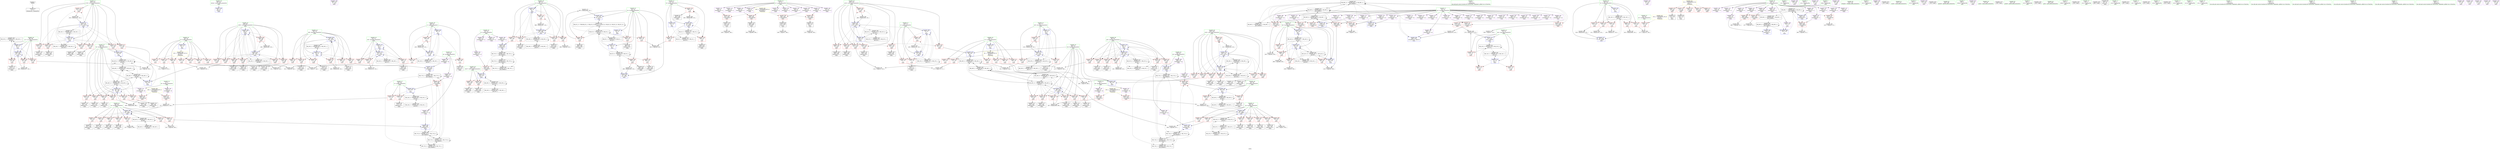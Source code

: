 digraph "SVFG" {
	label="SVFG";

	Node0x562f4773ef70 [shape=record,color=grey,label="{NodeID: 0\nNullPtr}"];
	Node0x562f4773ef70 -> Node0x562f47744fc0[style=solid];
	Node0x562f477c2ce0 [shape=record,color=black,label="{NodeID: 526\nMR_20V_2 = PHI(MR_20V_4, MR_20V_1, )\npts\{69 \}\n}"];
	Node0x562f477c2ce0 -> Node0x562f4779f2f0[style=dashed];
	Node0x562f4779efb0 [shape=record,color=blue,label="{NodeID: 360\n60\<--22\nretval\<--\nmain\n}"];
	Node0x562f4779ac40 [shape=record,color=red,label="{NodeID: 277\n360\<--88\n\<--ni\nmain\n}"];
	Node0x562f4779ac40 -> Node0x562f47794cb0[style=solid];
	Node0x562f4778ea70 [shape=record,color=purple,label="{NodeID: 194\n602\<--40\n\<--.str.4\nmain\n}"];
	Node0x562f4773e9e0 [shape=record,color=black,label="{NodeID: 111\n493\<--492\nidxprom192\<--\nmain\n}"];
	Node0x562f47746a50 [shape=record,color=green,label="{NodeID: 28\n15\<--16\np\<--p_field_insensitive\nGlob }"];
	Node0x562f47746a50 -> Node0x562f47793c70[style=solid];
	Node0x562f47746a50 -> Node0x562f47793d40[style=solid];
	Node0x562f47746a50 -> Node0x562f47793e10[style=solid];
	Node0x562f47746a50 -> Node0x562f47793ee0[style=solid];
	Node0x562f477a72b0 [shape=record,color=grey,label="{NodeID: 471\n367 = Binary(366, 132, )\n}"];
	Node0x562f477a72b0 -> Node0x562f47794d80[style=solid];
	Node0x562f47794a40 [shape=record,color=blue,label="{NodeID: 388\n86\<--22\nk\<--\nmain\n}"];
	Node0x562f47794a40 -> Node0x562f4779a4f0[style=dashed];
	Node0x562f47794a40 -> Node0x562f4779a5c0[style=dashed];
	Node0x562f47794a40 -> Node0x562f4779a690[style=dashed];
	Node0x562f47794a40 -> Node0x562f4779a760[style=dashed];
	Node0x562f47794a40 -> Node0x562f4779a830[style=dashed];
	Node0x562f47794a40 -> Node0x562f477950c0[style=dashed];
	Node0x562f47794a40 -> Node0x562f477dc9f0[style=dashed];
	Node0x562f4779c300 [shape=record,color=red,label="{NodeID: 305\n425\<--98\n\<--i138\nmain\n}"];
	Node0x562f4779c300 -> Node0x562f47743f70[style=solid];
	Node0x562f47790130 [shape=record,color=red,label="{NodeID: 222\n474\<--28\n\<--h\nmain\n}"];
	Node0x562f47790130 -> Node0x562f477974b0[style=solid];
	Node0x562f47791bf0 [shape=record,color=purple,label="{NodeID: 139\n345\<--8\narrayidx106\<--a\nmain\n}"];
	Node0x562f47791bf0 -> Node0x562f4779dea0[style=solid];
	Node0x562f47744780 [shape=record,color=green,label="{NodeID: 56\n100\<--101\nj142\<--j142_field_insensitive\nmain\n}"];
	Node0x562f47744780 -> Node0x562f4779c710[style=solid];
	Node0x562f47744780 -> Node0x562f4779c7e0[style=solid];
	Node0x562f47744780 -> Node0x562f4779c8b0[style=solid];
	Node0x562f47744780 -> Node0x562f4779c980[style=solid];
	Node0x562f47744780 -> Node0x562f4779ca50[style=solid];
	Node0x562f47744780 -> Node0x562f4779cb20[style=solid];
	Node0x562f47744780 -> Node0x562f4779cbf0[style=solid];
	Node0x562f47744780 -> Node0x562f47795330[style=solid];
	Node0x562f47744780 -> Node0x562f47795670[style=solid];
	Node0x562f477abcc0 [shape=record,color=grey,label="{NodeID: 499\n548 = cmp(547, 22, )\n}"];
	Node0x562f47796100 [shape=record,color=blue,label="{NodeID: 416\n96\<--597\nbj\<--sub252\nmain\n}"];
	Node0x562f47796100 -> Node0x562f4779bc80[style=dashed];
	Node0x562f47796100 -> Node0x562f4779bd50[style=dashed];
	Node0x562f47796100 -> Node0x562f4779be20[style=dashed];
	Node0x562f47796100 -> Node0x562f4779bef0[style=dashed];
	Node0x562f47796100 -> Node0x562f4779bfc0[style=dashed];
	Node0x562f47796100 -> Node0x562f4779c090[style=dashed];
	Node0x562f47796100 -> Node0x562f47796100[style=dashed];
	Node0x562f47796100 -> Node0x562f477c72e0[style=dashed];
	Node0x562f47796100 -> Node0x562f477e0ff0[style=dashed];
	Node0x562f47796100 -> Node0x562f477e23f0[style=dashed];
	Node0x562f47796100 -> Node0x562f477e3cf0[style=dashed];
	Node0x562f4779d9c0 [shape=record,color=red,label="{NodeID: 333\n245\<--244\n\<--arrayidx57\nmain\n}"];
	Node0x562f4779d9c0 -> Node0x562f4778d890[style=solid];
	Node0x562f47799650 [shape=record,color=red,label="{NodeID: 250\n212\<--76\n\<--j32\nmain\n}"];
	Node0x562f47799650 -> Node0x562f4778d620[style=solid];
	Node0x562f477932b0 [shape=record,color=purple,label="{NodeID: 167\n438\<--13\narrayidx160\<--uu\nmain\n}"];
	Node0x562f4778df10 [shape=record,color=black,label="{NodeID: 84\n302\<--299\nidxprom84\<--\nmain\n}"];
	Node0x562f4778cf80 [shape=record,color=green,label="{NodeID: 1\n22\<--1\n\<--dummyObj\nCan only get source location for instruction, argument, global var or function.}"];
	Node0x562f477c31e0 [shape=record,color=black,label="{NodeID: 527\nMR_22V_2 = PHI(MR_22V_3, MR_22V_1, )\npts\{71 \}\n}"];
	Node0x562f477c31e0 -> Node0x562f4779f3c0[style=dashed];
	Node0x562f477c31e0 -> Node0x562f477c31e0[style=dashed];
	Node0x562f4779f080 [shape=record,color=blue,label="{NodeID: 361\n64\<--22\ntt\<--\nmain\n}"];
	Node0x562f4779f080 -> Node0x562f477c22e0[style=dashed];
	Node0x562f4779ad10 [shape=record,color=red,label="{NodeID: 278\n380\<--88\n\<--ni\nmain\n}"];
	Node0x562f4779ad10 -> Node0x562f47743a90[style=solid];
	Node0x562f4778eb40 [shape=record,color=purple,label="{NodeID: 195\n133\<--43\n\<--.str.5\nmain\n}"];
	Node0x562f4773eab0 [shape=record,color=black,label="{NodeID: 112\n496\<--495\nidxprom194\<--\nmain\n}"];
	Node0x562f47746b50 [shape=record,color=green,label="{NodeID: 29\n17\<--18\nqi\<--qi_field_insensitive\nGlob }"];
	Node0x562f47746b50 -> Node0x562f47793fb0[style=solid];
	Node0x562f47746b50 -> Node0x562f47794080[style=solid];
	Node0x562f47746b50 -> Node0x562f47794150[style=solid];
	Node0x562f477a7430 [shape=record,color=grey,label="{NodeID: 472\n286 = Binary(285, 132, )\n}"];
	Node0x562f477a7430 -> Node0x562f47794700[style=solid];
	Node0x562f47794b10 [shape=record,color=blue,label="{NodeID: 389\n88\<--317\nni\<--add91\nmain\n}"];
	Node0x562f47794b10 -> Node0x562f4779a900[style=dashed];
	Node0x562f47794b10 -> Node0x562f4779a9d0[style=dashed];
	Node0x562f47794b10 -> Node0x562f4779aaa0[style=dashed];
	Node0x562f47794b10 -> Node0x562f4779ab70[style=dashed];
	Node0x562f47794b10 -> Node0x562f4779ac40[style=dashed];
	Node0x562f47794b10 -> Node0x562f4779ad10[style=dashed];
	Node0x562f47794b10 -> Node0x562f4779ade0[style=dashed];
	Node0x562f47794b10 -> Node0x562f47794b10[style=dashed];
	Node0x562f47794b10 -> Node0x562f477dcef0[style=dashed];
	Node0x562f4779c3d0 [shape=record,color=red,label="{NodeID: 306\n436\<--98\n\<--i138\nmain\n}"];
	Node0x562f4779c3d0 -> Node0x562f477441e0[style=solid];
	Node0x562f47790200 [shape=record,color=red,label="{NodeID: 223\n109\<--34\n\<--stdin\nmain\n}"];
	Node0x562f47790200 -> Node0x562f4778d280[style=solid];
	Node0x562f47791cc0 [shape=record,color=purple,label="{NodeID: 140\n427\<--8\narrayidx153\<--a\nmain\n}"];
	Node0x562f47744850 [shape=record,color=green,label="{NodeID: 57\n102\<--103\ni178\<--i178_field_insensitive\nmain\n}"];
	Node0x562f47744850 -> Node0x562f4779ccc0[style=solid];
	Node0x562f47744850 -> Node0x562f4779cd90[style=solid];
	Node0x562f47744850 -> Node0x562f4779ce60[style=solid];
	Node0x562f47744850 -> Node0x562f4779cf30[style=solid];
	Node0x562f47744850 -> Node0x562f4779d000[style=solid];
	Node0x562f47744850 -> Node0x562f4779d0d0[style=solid];
	Node0x562f47744850 -> Node0x562f4779d1a0[style=solid];
	Node0x562f47744850 -> Node0x562f47795810[style=solid];
	Node0x562f47744850 -> Node0x562f47795cf0[style=solid];
	Node0x562f477abe40 [shape=record,color=grey,label="{NodeID: 500\n338 = cmp(336, 337, )\n}"];
	Node0x562f477961d0 [shape=record,color=blue,label="{NodeID: 417\n64\<--619\ntt\<--inc261\nmain\n}"];
	Node0x562f477961d0 -> Node0x562f477c22e0[style=dashed];
	Node0x562f4779da90 [shape=record,color=red,label="{NodeID: 334\n256\<--255\n\<--arrayidx62\nmain\n}"];
	Node0x562f4779da90 -> Node0x562f477ac740[style=solid];
	Node0x562f47799720 [shape=record,color=red,label="{NodeID: 251\n218\<--76\n\<--j32\nmain\n}"];
	Node0x562f47799720 -> Node0x562f477a6830[style=solid];
	Node0x562f47793380 [shape=record,color=purple,label="{NodeID: 168\n441\<--13\narrayidx162\<--uu\nmain\n}"];
	Node0x562f47793380 -> Node0x562f4779e2b0[style=solid];
	Node0x562f4778dfe0 [shape=record,color=black,label="{NodeID: 85\n314\<--313\nidxprom89\<--\nmain\n}"];
	Node0x562f4773f110 [shape=record,color=green,label="{NodeID: 2\n30\<--1\n.str\<--dummyObj\nGlob }"];
	Node0x562f477c36e0 [shape=record,color=black,label="{NodeID: 528\nMR_24V_2 = PHI(MR_24V_4, MR_24V_1, )\npts\{73 \}\n}"];
	Node0x562f477c36e0 -> Node0x562f4779f7d0[style=dashed];
	Node0x562f4779f150 [shape=record,color=blue,label="{NodeID: 362\n66\<--22\ni\<--\nmain\n}"];
	Node0x562f4779f150 -> Node0x562f47798950[style=dashed];
	Node0x562f4779f150 -> Node0x562f47798a20[style=dashed];
	Node0x562f4779f150 -> Node0x562f47798af0[style=dashed];
	Node0x562f4779f150 -> Node0x562f4779f220[style=dashed];
	Node0x562f4779f150 -> Node0x562f477c27e0[style=dashed];
	Node0x562f4779ade0 [shape=record,color=red,label="{NodeID: 279\n388\<--88\n\<--ni\nmain\n}"];
	Node0x562f4779ade0 -> Node0x562f47743c30[style=solid];
	Node0x562f4778ec10 [shape=record,color=purple,label="{NodeID: 196\n139\<--45\n\<--.str.6\nmain\n}"];
	Node0x562f4773eb80 [shape=record,color=black,label="{NodeID: 113\n499\<--498\nconv196\<--\nmain\n}"];
	Node0x562f4773eb80 -> Node0x562f47798230[style=solid];
	Node0x562f47746c50 [shape=record,color=green,label="{NodeID: 30\n19\<--20\nqj\<--qj_field_insensitive\nGlob }"];
	Node0x562f47746c50 -> Node0x562f47794220[style=solid];
	Node0x562f47746c50 -> Node0x562f477942f0[style=solid];
	Node0x562f47746c50 -> Node0x562f477943c0[style=solid];
	Node0x562f477a75b0 [shape=record,color=grey,label="{NodeID: 473\n324 = Binary(319, 323, )\n}"];
	Node0x562f477a75b0 -> Node0x562f47794be0[style=solid];
	Node0x562f47794be0 [shape=record,color=blue,label="{NodeID: 390\n90\<--324\nnj\<--add94\nmain\n}"];
	Node0x562f47794be0 -> Node0x562f4779aeb0[style=dashed];
	Node0x562f47794be0 -> Node0x562f4779af80[style=dashed];
	Node0x562f47794be0 -> Node0x562f4779b050[style=dashed];
	Node0x562f47794be0 -> Node0x562f4779b120[style=dashed];
	Node0x562f47794be0 -> Node0x562f4779b1f0[style=dashed];
	Node0x562f47794be0 -> Node0x562f4779b2c0[style=dashed];
	Node0x562f47794be0 -> Node0x562f4779b390[style=dashed];
	Node0x562f47794be0 -> Node0x562f477ca4e0[style=dashed];
	Node0x562f4779c4a0 [shape=record,color=red,label="{NodeID: 307\n445\<--98\n\<--i138\nmain\n}"];
	Node0x562f4779c4a0 -> Node0x562f4773e6a0[style=solid];
	Node0x562f477902d0 [shape=record,color=red,label="{NodeID: 224\n115\<--39\n\<--stdout\nmain\n}"];
	Node0x562f477902d0 -> Node0x562f4778d310[style=solid];
	Node0x562f47791d90 [shape=record,color=purple,label="{NodeID: 141\n430\<--8\narrayidx155\<--a\nmain\n}"];
	Node0x562f47791d90 -> Node0x562f4779e1e0[style=solid];
	Node0x562f47744920 [shape=record,color=green,label="{NodeID: 58\n104\<--105\nj182\<--j182_field_insensitive\nmain\n}"];
	Node0x562f47744920 -> Node0x562f4779d270[style=solid];
	Node0x562f47744920 -> Node0x562f4779d340[style=solid];
	Node0x562f47744920 -> Node0x562f4779d410[style=solid];
	Node0x562f47744920 -> Node0x562f4779d4e0[style=solid];
	Node0x562f47744920 -> Node0x562f4779d5b0[style=solid];
	Node0x562f47744920 -> Node0x562f4779d680[style=solid];
	Node0x562f47744920 -> Node0x562f4779d750[style=solid];
	Node0x562f47744920 -> Node0x562f477958e0[style=solid];
	Node0x562f47744920 -> Node0x562f47795c20[style=solid];
	Node0x562f477abfc0 [shape=record,color=grey,label="{NodeID: 501\n334 = cmp(22, 333, )\n}"];
	Node0x562f4779db60 [shape=record,color=red,label="{NodeID: 335\n297\<--296\n\<--arrayidx82\nmain\n}"];
	Node0x562f4779db60 -> Node0x562f477947d0[style=solid];
	Node0x562f477997f0 [shape=record,color=red,label="{NodeID: 252\n229\<--78\n\<--i46\nmain\n}"];
	Node0x562f477997f0 -> Node0x562f477ac2c0[style=solid];
	Node0x562f47793450 [shape=record,color=purple,label="{NodeID: 169\n447\<--13\narrayidx166\<--uu\nmain\n}"];
	Node0x562f4778e0b0 [shape=record,color=black,label="{NodeID: 86\n321\<--320\nidxprom92\<--\nmain\n}"];
	Node0x562f47743330 [shape=record,color=green,label="{NodeID: 3\n32\<--1\n.str.1\<--dummyObj\nGlob }"];
	Node0x562f477c3be0 [shape=record,color=black,label="{NodeID: 529\nMR_26V_2 = PHI(MR_26V_5, MR_26V_1, )\npts\{75 \}\n}"];
	Node0x562f477c3be0 -> Node0x562f4779f970[style=dashed];
	Node0x562f4779f220 [shape=record,color=blue,label="{NodeID: 363\n66\<--159\ni\<--inc\nmain\n}"];
	Node0x562f4779f220 -> Node0x562f47798950[style=dashed];
	Node0x562f4779f220 -> Node0x562f47798a20[style=dashed];
	Node0x562f4779f220 -> Node0x562f47798af0[style=dashed];
	Node0x562f4779f220 -> Node0x562f4779f220[style=dashed];
	Node0x562f4779f220 -> Node0x562f477c27e0[style=dashed];
	Node0x562f4779aeb0 [shape=record,color=red,label="{NodeID: 280\n333\<--90\n\<--nj\nmain\n}"];
	Node0x562f4779aeb0 -> Node0x562f477abfc0[style=solid];
	Node0x562f4778ece0 [shape=record,color=purple,label="{NodeID: 197\n143\<--47\n\<--.str.7\nmain\n}"];
	Node0x562f4773ec50 [shape=record,color=black,label="{NodeID: 114\n504\<--503\nidxprom199\<--\nmain\n}"];
	Node0x562f47746d50 [shape=record,color=green,label="{NodeID: 31\n21\<--23\nfi\<--fi_field_insensitive\nGlob }"];
	Node0x562f47746d50 -> Node0x562f4778f0f0[style=solid];
	Node0x562f47746d50 -> Node0x562f4778f1c0[style=solid];
	Node0x562f47746d50 -> Node0x562f4778f290[style=solid];
	Node0x562f47746d50 -> Node0x562f4779ec70[style=solid];
	Node0x562f47746d50 -> Node0x562f477948a0[style=solid];
	Node0x562f477ccff0 [shape=record,color=black,label="{NodeID: 557\nMR_32V_3 = PHI(MR_32V_2, MR_32V_4, )\npts\{81 \}\n}"];
	Node0x562f477ccff0 -> Node0x562f4779fe50[style=dashed];
	Node0x562f477ccff0 -> Node0x562f477c4ae0[style=dashed];
	Node0x562f477ccff0 -> Node0x562f477ccff0[style=dashed];
	Node0x562f47796730 [shape=record,color=grey,label="{NodeID: 474\n281 = Binary(280, 132, )\n}"];
	Node0x562f47796730 -> Node0x562f477a0260[style=solid];
	Node0x562f47794cb0 [shape=record,color=blue,label="{NodeID: 391\n363\<--360\narrayidx117\<--\nmain\n}"];
	Node0x562f47794cb0 -> Node0x562f477cb3e0[style=dashed];
	Node0x562f4779c570 [shape=record,color=red,label="{NodeID: 308\n453\<--98\n\<--i138\nmain\n}"];
	Node0x562f4779c570 -> Node0x562f477954d0[style=solid];
	Node0x562f477903a0 [shape=record,color=red,label="{NodeID: 225\n129\<--42\n\<--stderr\nmain\n}"];
	Node0x562f47791e60 [shape=record,color=purple,label="{NodeID: 142\n494\<--8\narrayidx193\<--a\nmain\n}"];
	Node0x562f477449f0 [shape=record,color=green,label="{NodeID: 59\n106\<--107\nk227\<--k227_field_insensitive\nmain\n}"];
	Node0x562f477449f0 -> Node0x562f4779d820[style=solid];
	Node0x562f477449f0 -> Node0x562f4779d8f0[style=solid];
	Node0x562f477449f0 -> Node0x562f47795dc0[style=solid];
	Node0x562f477ac140 [shape=record,color=grey,label="{NodeID: 502\n536 = cmp(535, 403, )\n}"];
	Node0x562f4779dc30 [shape=record,color=red,label="{NodeID: 336\n304\<--303\n\<--arrayidx85\nmain\n}"];
	Node0x562f4779dc30 -> Node0x562f47794970[style=solid];
	Node0x562f477998c0 [shape=record,color=red,label="{NodeID: 253\n239\<--78\n\<--i46\nmain\n}"];
	Node0x562f477998c0 -> Node0x562f4778d6f0[style=solid];
	Node0x562f47793520 [shape=record,color=purple,label="{NodeID: 170\n450\<--13\narrayidx168\<--uu\nmain\n}"];
	Node0x562f47793520 -> Node0x562f4779e380[style=solid];
	Node0x562f4778e180 [shape=record,color=black,label="{NodeID: 87\n341\<--340\nidxprom103\<--\nmain\n}"];
	Node0x562f477433c0 [shape=record,color=green,label="{NodeID: 4\n34\<--1\nstdin\<--dummyObj\nGlob }"];
	Node0x562f477c40e0 [shape=record,color=black,label="{NodeID: 530\nMR_28V_2 = PHI(MR_28V_4, MR_28V_1, )\npts\{77 \}\n}"];
	Node0x562f477c40e0 -> Node0x562f477bebe0[style=dashed];
	Node0x562f4779f2f0 [shape=record,color=blue,label="{NodeID: 364\n68\<--22\ni11\<--\nmain\n}"];
	Node0x562f4779f2f0 -> Node0x562f47798bc0[style=dashed];
	Node0x562f4779f2f0 -> Node0x562f47798c90[style=dashed];
	Node0x562f4779f2f0 -> Node0x562f47798d60[style=dashed];
	Node0x562f4779f2f0 -> Node0x562f4779f630[style=dashed];
	Node0x562f4779f2f0 -> Node0x562f477c2ce0[style=dashed];
	Node0x562f4779af80 [shape=record,color=red,label="{NodeID: 281\n336\<--90\n\<--nj\nmain\n}"];
	Node0x562f4779af80 -> Node0x562f477abe40[style=solid];
	Node0x562f4778edb0 [shape=record,color=purple,label="{NodeID: 198\n155\<--49\n\<--.str.8\nmain\n}"];
	Node0x562f477908f0 [shape=record,color=black,label="{NodeID: 115\n507\<--506\nidxprom201\<--\nmain\n}"];
	Node0x562f47746e50 [shape=record,color=green,label="{NodeID: 32\n24\<--25\nla\<--la_field_insensitive\nGlob }"];
	Node0x562f47746e50 -> Node0x562f4778f360[style=solid];
	Node0x562f47746e50 -> Node0x562f4778f430[style=solid];
	Node0x562f47746e50 -> Node0x562f4778f500[style=solid];
	Node0x562f47746e50 -> Node0x562f4778f5d0[style=solid];
	Node0x562f47746e50 -> Node0x562f4778f6a0[style=solid];
	Node0x562f47746e50 -> Node0x562f4779ed40[style=solid];
	Node0x562f47746e50 -> Node0x562f4779f8a0[style=solid];
	Node0x562f47746e50 -> Node0x562f4779fff0[style=solid];
	Node0x562f47746e50 -> Node0x562f47794d80[style=solid];
	Node0x562f477968b0 [shape=record,color=grey,label="{NodeID: 475\n379 = Binary(378, 132, )\n}"];
	Node0x562f477968b0 -> Node0x562f47794f20[style=solid];
	Node0x562f47794d80 [shape=record,color=blue,label="{NodeID: 392\n24\<--367\nla\<--inc118\nmain\n}"];
	Node0x562f47794d80 -> Node0x562f477d2ef0[style=dashed];
	Node0x562f4779c640 [shape=record,color=red,label="{NodeID: 309\n464\<--98\n\<--i138\nmain\n}"];
	Node0x562f4779c640 -> Node0x562f477a5ab0[style=solid];
	Node0x562f47790470 [shape=record,color=red,label="{NodeID: 226\n604\<--42\n\<--stderr\nmain\n}"];
	Node0x562f47791f30 [shape=record,color=purple,label="{NodeID: 143\n497\<--8\narrayidx195\<--a\nmain\n}"];
	Node0x562f47791f30 -> Node0x562f4779e520[style=solid];
	Node0x562f47744ac0 [shape=record,color=green,label="{NodeID: 60\n113\<--114\nfreopen\<--freopen_field_insensitive\n}"];
	Node0x562f477ac2c0 [shape=record,color=grey,label="{NodeID: 503\n231 = cmp(229, 230, )\n}"];
	Node0x562f4779dd00 [shape=record,color=red,label="{NodeID: 337\n316\<--315\n\<--arrayidx90\nmain\n}"];
	Node0x562f4779dd00 -> Node0x562f47796d30[style=solid];
	Node0x562f47799990 [shape=record,color=red,label="{NodeID: 254\n250\<--78\n\<--i46\nmain\n}"];
	Node0x562f47799990 -> Node0x562f4778d960[style=solid];
	Node0x562f477935f0 [shape=record,color=purple,label="{NodeID: 171\n505\<--13\narrayidx200\<--uu\nmain\n}"];
	Node0x562f4778e250 [shape=record,color=black,label="{NodeID: 88\n344\<--343\nidxprom105\<--\nmain\n}"];
	Node0x562f47743450 [shape=record,color=green,label="{NodeID: 5\n35\<--1\n.str.2\<--dummyObj\nGlob }"];
	Node0x562f477decf0 [shape=record,color=black,label="{NodeID: 614\nMR_24V_5 = PHI(MR_24V_6, MR_24V_4, )\npts\{73 \}\n}"];
	Node0x562f477decf0 -> Node0x562f477990a0[style=dashed];
	Node0x562f477decf0 -> Node0x562f47799170[style=dashed];
	Node0x562f477decf0 -> Node0x562f47799240[style=dashed];
	Node0x562f477decf0 -> Node0x562f47795e90[style=dashed];
	Node0x562f477decf0 -> Node0x562f477c36e0[style=dashed];
	Node0x562f477decf0 -> Node0x562f477decf0[style=dashed];
	Node0x562f477c45e0 [shape=record,color=black,label="{NodeID: 531\nMR_30V_2 = PHI(MR_30V_5, MR_30V_1, )\npts\{79 \}\n}"];
	Node0x562f477c45e0 -> Node0x562f4779fd80[style=dashed];
	Node0x562f4779f3c0 [shape=record,color=blue,label="{NodeID: 365\n70\<--22\nj\<--\nmain\n}"];
	Node0x562f4779f3c0 -> Node0x562f47798e30[style=dashed];
	Node0x562f4779f3c0 -> Node0x562f47798f00[style=dashed];
	Node0x562f4779f3c0 -> Node0x562f47798fd0[style=dashed];
	Node0x562f4779f3c0 -> Node0x562f4779f3c0[style=dashed];
	Node0x562f4779f3c0 -> Node0x562f4779f560[style=dashed];
	Node0x562f4779f3c0 -> Node0x562f477c31e0[style=dashed];
	Node0x562f4779b050 [shape=record,color=red,label="{NodeID: 282\n343\<--90\n\<--nj\nmain\n}"];
	Node0x562f4779b050 -> Node0x562f4778e250[style=solid];
	Node0x562f4778ee80 [shape=record,color=purple,label="{NodeID: 199\n606\<--51\n\<--.str.9\nmain\n}"];
	Node0x562f47790980 [shape=record,color=black,label="{NodeID: 116\n513\<--512\nidxprom205\<--\nmain\n}"];
	Node0x562f47746f50 [shape=record,color=green,label="{NodeID: 33\n26\<--27\nw\<--w_field_insensitive\nGlob }"];
	Node0x562f47746f50 -> Node0x562f4778f770[style=solid];
	Node0x562f47746f50 -> Node0x562f4778f840[style=solid];
	Node0x562f47746f50 -> Node0x562f4778f910[style=solid];
	Node0x562f47746f50 -> Node0x562f4778f9e0[style=solid];
	Node0x562f47746f50 -> Node0x562f4778fab0[style=solid];
	Node0x562f47746f50 -> Node0x562f4778fb80[style=solid];
	Node0x562f47746f50 -> Node0x562f4779ee10[style=solid];
	Node0x562f47242d30 [shape=record,color=black,label="{NodeID: 725\n120 = PHI()\n}"];
	Node0x562f47796a30 [shape=record,color=grey,label="{NodeID: 476\n224 = Binary(223, 132, )\n}"];
	Node0x562f47796a30 -> Node0x562f4779fcb0[style=solid];
	Node0x562f47794e50 [shape=record,color=blue,label="{NodeID: 393\n370\<--365\narrayidx120\<--\nmain\n}"];
	Node0x562f47794e50 -> Node0x562f477eb110[style=dashed];
	Node0x562f4779c710 [shape=record,color=red,label="{NodeID: 310\n412\<--100\n\<--j142\nmain\n}"];
	Node0x562f4779c710 -> Node0x562f477980b0[style=solid];
	Node0x562f47790540 [shape=record,color=red,label="{NodeID: 227\n608\<--42\n\<--stderr\nmain\n}"];
	Node0x562f47792000 [shape=record,color=purple,label="{NodeID: 144\n176\<--10\narrayidx19\<--u\nmain\n}"];
	Node0x562f47744bc0 [shape=record,color=green,label="{NodeID: 61\n121\<--122\nscanf\<--scanf_field_insensitive\n}"];
	Node0x562f477ac440 [shape=record,color=grey,label="{NodeID: 504\n292 = cmp(290, 291, )\n}"];
	Node0x562f4779ddd0 [shape=record,color=red,label="{NodeID: 338\n323\<--322\n\<--arrayidx93\nmain\n}"];
	Node0x562f4779ddd0 -> Node0x562f477a75b0[style=solid];
	Node0x562f47799a60 [shape=record,color=red,label="{NodeID: 255\n259\<--78\n\<--i46\nmain\n}"];
	Node0x562f47799a60 -> Node0x562f4779ff20[style=solid];
	Node0x562f477936c0 [shape=record,color=purple,label="{NodeID: 172\n508\<--13\narrayidx202\<--uu\nmain\n}"];
	Node0x562f477936c0 -> Node0x562f4779e5f0[style=solid];
	Node0x562f4778e320 [shape=record,color=black,label="{NodeID: 89\n347\<--346\nconv107\<--\nmain\n}"];
	Node0x562f4778e320 -> Node0x562f477aca40[style=solid];
	Node0x562f477436a0 [shape=record,color=green,label="{NodeID: 6\n37\<--1\n.str.3\<--dummyObj\nGlob }"];
	Node0x562f477c4ae0 [shape=record,color=black,label="{NodeID: 532\nMR_32V_2 = PHI(MR_32V_4, MR_32V_1, )\npts\{81 \}\n}"];
	Node0x562f477c4ae0 -> Node0x562f477ccff0[style=dashed];
	Node0x562f4779f490 [shape=record,color=blue,label="{NodeID: 366\n179\<--22\narrayidx21\<--\nmain\n}"];
	Node0x562f4779f490 -> Node0x562f477db0f0[style=dashed];
	Node0x562f4779b120 [shape=record,color=red,label="{NodeID: 283\n354\<--90\n\<--nj\nmain\n}"];
	Node0x562f4779b120 -> Node0x562f4778e4c0[style=solid];
	Node0x562f4778ef50 [shape=record,color=purple,label="{NodeID: 200\n611\<--53\n\<--.str.10\nmain\n}"];
	Node0x562f47790a10 [shape=record,color=black,label="{NodeID: 117\n516\<--515\nidxprom207\<--\nmain\n}"];
	Node0x562f47747050 [shape=record,color=green,label="{NodeID: 34\n28\<--29\nh\<--h_field_insensitive\nGlob }"];
	Node0x562f47747050 -> Node0x562f4778fc50[style=solid];
	Node0x562f47747050 -> Node0x562f4778fd20[style=solid];
	Node0x562f47747050 -> Node0x562f4778fdf0[style=solid];
	Node0x562f47747050 -> Node0x562f4778fec0[style=solid];
	Node0x562f47747050 -> Node0x562f4778ff90[style=solid];
	Node0x562f47747050 -> Node0x562f47790060[style=solid];
	Node0x562f47747050 -> Node0x562f47790130[style=solid];
	Node0x562f47747050 -> Node0x562f4779eee0[style=solid];
	Node0x562f47815eb0 [shape=record,color=black,label="{NodeID: 726\n134 = PHI()\n}"];
	Node0x562f47796bb0 [shape=record,color=grey,label="{NodeID: 477\n527 = Binary(526, 132, )\n}"];
	Node0x562f47796bb0 -> Node0x562f47795c20[style=solid];
	Node0x562f47794f20 [shape=record,color=blue,label="{NodeID: 394\n385\<--379\narrayidx129\<--add125\nmain\n}"];
	Node0x562f47794f20 -> Node0x562f477ca9e0[style=dashed];
	Node0x562f4779c7e0 [shape=record,color=red,label="{NodeID: 311\n419\<--100\n\<--j142\nmain\n}"];
	Node0x562f4779c7e0 -> Node0x562f47743ea0[style=solid];
	Node0x562f47790610 [shape=record,color=red,label="{NodeID: 228\n126\<--62\n\<--nt\nmain\n}"];
	Node0x562f47790610 -> Node0x562f47797930[style=solid];
	Node0x562f477920d0 [shape=record,color=purple,label="{NodeID: 145\n179\<--10\narrayidx21\<--u\nmain\n}"];
	Node0x562f477920d0 -> Node0x562f4779f490[style=solid];
	Node0x562f47744cc0 [shape=record,color=green,label="{NodeID: 62\n135\<--136\nfprintf\<--fprintf_field_insensitive\n}"];
	Node0x562f477ac5c0 [shape=record,color=grey,label="{NodeID: 505\n443 = cmp(435, 442, )\n}"];
	Node0x562f4779dea0 [shape=record,color=red,label="{NodeID: 339\n346\<--345\n\<--arrayidx106\nmain\n}"];
	Node0x562f4779dea0 -> Node0x562f4778e320[style=solid];
	Node0x562f47799b30 [shape=record,color=red,label="{NodeID: 256\n271\<--78\n\<--i46\nmain\n}"];
	Node0x562f47799b30 -> Node0x562f4778dca0[style=solid];
	Node0x562f47793790 [shape=record,color=purple,label="{NodeID: 173\n514\<--13\narrayidx206\<--uu\nmain\n}"];
	Node0x562f4778e3f0 [shape=record,color=black,label="{NodeID: 90\n352\<--351\nidxprom110\<--\nmain\n}"];
	Node0x562f47743730 [shape=record,color=green,label="{NodeID: 7\n39\<--1\nstdout\<--dummyObj\nGlob }"];
	Node0x562f477c4fe0 [shape=record,color=black,label="{NodeID: 533\nMR_34V_2 = PHI(MR_34V_4, MR_34V_1, )\npts\{83 \}\n}"];
	Node0x562f477c4fe0 -> Node0x562f477dbff0[style=dashed];
	Node0x562f4779f560 [shape=record,color=blue,label="{NodeID: 367\n70\<--183\nj\<--inc23\nmain\n}"];
	Node0x562f4779f560 -> Node0x562f47798e30[style=dashed];
	Node0x562f4779f560 -> Node0x562f47798f00[style=dashed];
	Node0x562f4779f560 -> Node0x562f47798fd0[style=dashed];
	Node0x562f4779f560 -> Node0x562f4779f3c0[style=dashed];
	Node0x562f4779f560 -> Node0x562f4779f560[style=dashed];
	Node0x562f4779f560 -> Node0x562f477c31e0[style=dashed];
	Node0x562f4779b1f0 [shape=record,color=red,label="{NodeID: 284\n365\<--90\n\<--nj\nmain\n}"];
	Node0x562f4779b1f0 -> Node0x562f47794e50[style=solid];
	Node0x562f4778f020 [shape=record,color=purple,label="{NodeID: 201\n613\<--55\n\<--.str.11\nmain\n}"];
	Node0x562f47790ae0 [shape=record,color=black,label="{NodeID: 118\n542\<--541\nidxprom221\<--\nmain\n}"];
	Node0x562f47747150 [shape=record,color=green,label="{NodeID: 35\n57\<--58\nmain\<--main_field_insensitive\n}"];
	Node0x562f47815fb0 [shape=record,color=black,label="{NodeID: 727\n140 = PHI()\n}"];
	Node0x562f47796d30 [shape=record,color=grey,label="{NodeID: 478\n317 = Binary(312, 316, )\n}"];
	Node0x562f47796d30 -> Node0x562f47794b10[style=solid];
	Node0x562f47794ff0 [shape=record,color=blue,label="{NodeID: 395\n393\<--387\narrayidx133\<--\nmain\n}"];
	Node0x562f47794ff0 -> Node0x562f477caee0[style=dashed];
	Node0x562f4779c8b0 [shape=record,color=red,label="{NodeID: 312\n428\<--100\n\<--j142\nmain\n}"];
	Node0x562f4779c8b0 -> Node0x562f47744040[style=solid];
	Node0x562f477906e0 [shape=record,color=red,label="{NodeID: 229\n125\<--64\n\<--tt\nmain\n}"];
	Node0x562f477906e0 -> Node0x562f47797930[style=solid];
	Node0x562f477921a0 [shape=record,color=purple,label="{NodeID: 146\n191\<--10\n\<--u\nmain\n}"];
	Node0x562f477921a0 -> Node0x562f4779f700[style=solid];
	Node0x562f47744dc0 [shape=record,color=green,label="{NodeID: 63\n141\<--142\nprintf\<--printf_field_insensitive\n}"];
	Node0x562f477ac740 [shape=record,color=grey,label="{NodeID: 506\n257 = cmp(256, 22, )\n}"];
	Node0x562f4779df70 [shape=record,color=red,label="{NodeID: 340\n357\<--356\n\<--arrayidx113\nmain\n}"];
	Node0x562f4779df70 -> Node0x562f477acd40[style=solid];
	Node0x562f47799c00 [shape=record,color=red,label="{NodeID: 257\n285\<--78\n\<--i46\nmain\n}"];
	Node0x562f47799c00 -> Node0x562f477a7430[style=solid];
	Node0x562f47793860 [shape=record,color=purple,label="{NodeID: 174\n517\<--13\narrayidx208\<--uu\nmain\n}"];
	Node0x562f47793860 -> Node0x562f4779e6c0[style=solid];
	Node0x562f4778e4c0 [shape=record,color=black,label="{NodeID: 91\n355\<--354\nidxprom112\<--\nmain\n}"];
	Node0x562f477437c0 [shape=record,color=green,label="{NodeID: 8\n40\<--1\n.str.4\<--dummyObj\nGlob }"];
	Node0x562f477c54e0 [shape=record,color=black,label="{NodeID: 534\nMR_36V_2 = PHI(MR_36V_4, MR_36V_1, )\npts\{85 \}\n}"];
	Node0x562f477c54e0 -> Node0x562f477dc4f0[style=dashed];
	Node0x562f4779f630 [shape=record,color=blue,label="{NodeID: 368\n68\<--188\ni11\<--inc26\nmain\n}"];
	Node0x562f4779f630 -> Node0x562f47798bc0[style=dashed];
	Node0x562f4779f630 -> Node0x562f47798c90[style=dashed];
	Node0x562f4779f630 -> Node0x562f47798d60[style=dashed];
	Node0x562f4779f630 -> Node0x562f4779f630[style=dashed];
	Node0x562f4779f630 -> Node0x562f477c2ce0[style=dashed];
	Node0x562f4779b2c0 [shape=record,color=red,label="{NodeID: 285\n383\<--90\n\<--nj\nmain\n}"];
	Node0x562f4779b2c0 -> Node0x562f47743b60[style=solid];
	Node0x562f4778f0f0 [shape=record,color=red,label="{NodeID: 202\n290\<--21\n\<--fi\nmain\n}"];
	Node0x562f4778f0f0 -> Node0x562f477ac440[style=solid];
	Node0x562f47790bb0 [shape=record,color=black,label="{NodeID: 119\n545\<--544\nidxprom223\<--\nmain\n}"];
	Node0x562f47747250 [shape=record,color=green,label="{NodeID: 36\n60\<--61\nretval\<--retval_field_insensitive\nmain\n}"];
	Node0x562f47747250 -> Node0x562f4779efb0[style=solid];
	Node0x562f478160b0 [shape=record,color=black,label="{NodeID: 728\n144 = PHI()\n}"];
	Node0x562f477ce8f0 [shape=record,color=black,label="{NodeID: 562\nMR_42V_3 = PHI(MR_42V_2, MR_42V_4, )\npts\{91 \}\n}"];
	Node0x562f477ce8f0 -> Node0x562f477c63e0[style=dashed];
	Node0x562f477ce8f0 -> Node0x562f477ce8f0[style=dashed];
	Node0x562f477ce8f0 -> Node0x562f477ca4e0[style=dashed];
	Node0x562f47796eb0 [shape=record,color=grey,label="{NodeID: 479\n266 = Binary(265, 132, )\n}"];
	Node0x562f47796eb0 -> Node0x562f4779fff0[style=solid];
	Node0x562f477950c0 [shape=record,color=blue,label="{NodeID: 396\n86\<--398\nk\<--inc136\nmain\n}"];
	Node0x562f477950c0 -> Node0x562f4779a4f0[style=dashed];
	Node0x562f477950c0 -> Node0x562f4779a5c0[style=dashed];
	Node0x562f477950c0 -> Node0x562f4779a690[style=dashed];
	Node0x562f477950c0 -> Node0x562f4779a760[style=dashed];
	Node0x562f477950c0 -> Node0x562f4779a830[style=dashed];
	Node0x562f477950c0 -> Node0x562f477950c0[style=dashed];
	Node0x562f477950c0 -> Node0x562f477dc9f0[style=dashed];
	Node0x562f4779c980 [shape=record,color=red,label="{NodeID: 313\n439\<--100\n\<--j142\nmain\n}"];
	Node0x562f4779c980 -> Node0x562f4773e5d0[style=solid];
	Node0x562f477907b0 [shape=record,color=red,label="{NodeID: 230\n130\<--64\n\<--tt\nmain\n}"];
	Node0x562f477907b0 -> Node0x562f477a6230[style=solid];
	Node0x562f47792270 [shape=record,color=purple,label="{NodeID: 147\n252\<--10\narrayidx60\<--u\nmain\n}"];
	Node0x562f47744ec0 [shape=record,color=green,label="{NodeID: 64\n615\<--616\nputs\<--puts_field_insensitive\n}"];
	Node0x562f477ac8c0 [shape=record,color=grey,label="{NodeID: 507\n309 = cmp(308, 310, )\n}"];
	Node0x562f4779e040 [shape=record,color=red,label="{NodeID: 341\n378\<--377\n\<--arrayidx124\nmain\n}"];
	Node0x562f4779e040 -> Node0x562f477968b0[style=solid];
	Node0x562f47799cd0 [shape=record,color=red,label="{NodeID: 258\n235\<--80\n\<--j50\nmain\n}"];
	Node0x562f47799cd0 -> Node0x562f477acbc0[style=solid];
	Node0x562f47793930 [shape=record,color=purple,label="{NodeID: 175\n543\<--13\narrayidx222\<--uu\nmain\n}"];
	Node0x562f4778e590 [shape=record,color=black,label="{NodeID: 92\n362\<--361\nidxprom116\<--\nmain\n}"];
	Node0x562f47743850 [shape=record,color=green,label="{NodeID: 9\n42\<--1\nstderr\<--dummyObj\nGlob }"];
	Node0x562f477c59e0 [shape=record,color=black,label="{NodeID: 535\nMR_38V_2 = PHI(MR_38V_4, MR_38V_1, )\npts\{87 \}\n}"];
	Node0x562f477c59e0 -> Node0x562f477dc9f0[style=dashed];
	Node0x562f4779f700 [shape=record,color=blue,label="{NodeID: 369\n191\<--132\n\<--\nmain\n}"];
	Node0x562f4779f700 -> Node0x562f477d15f0[style=dashed];
	Node0x562f4779b390 [shape=record,color=red,label="{NodeID: 286\n391\<--90\n\<--nj\nmain\n}"];
	Node0x562f4779b390 -> Node0x562f47743d00[style=solid];
	Node0x562f4778f1c0 [shape=record,color=red,label="{NodeID: 203\n294\<--21\n\<--fi\nmain\n}"];
	Node0x562f4778f1c0 -> Node0x562f4778de40[style=solid];
	Node0x562f47790c80 [shape=record,color=black,label="{NodeID: 120\n551\<--550\nidxprom228\<--\nmain\n}"];
	Node0x562f4773dce0 [shape=record,color=green,label="{NodeID: 37\n62\<--63\nnt\<--nt_field_insensitive\nmain\n}"];
	Node0x562f4773dce0 -> Node0x562f47790610[style=solid];
	Node0x562f478161b0 [shape=record,color=black,label="{NodeID: 729\n156 = PHI()\n}"];
	Node0x562f477ca4e0 [shape=record,color=black,label="{NodeID: 646\nMR_42V_5 = PHI(MR_42V_6, MR_42V_4, )\npts\{91 \}\n}"];
	Node0x562f477ca4e0 -> Node0x562f47794be0[style=dashed];
	Node0x562f477ca4e0 -> Node0x562f477c63e0[style=dashed];
	Node0x562f477ca4e0 -> Node0x562f477ce8f0[style=dashed];
	Node0x562f477ca4e0 -> Node0x562f477ca4e0[style=dashed];
	Node0x562f47797030 [shape=record,color=grey,label="{NodeID: 480\n481 = cmp(479, 480, )\n}"];
	Node0x562f47795190 [shape=record,color=blue,label="{NodeID: 397\n92\<--403\nbe\<--\nmain\n}"];
	Node0x562f47795190 -> Node0x562f4779b530[style=dashed];
	Node0x562f47795190 -> Node0x562f4779b6d0[style=dashed];
	Node0x562f47795190 -> Node0x562f47795190[style=dashed];
	Node0x562f47795190 -> Node0x562f477c68e0[style=dashed];
	Node0x562f47795190 -> Node0x562f477e05f0[style=dashed];
	Node0x562f47795190 -> Node0x562f477e32f0[style=dashed];
	Node0x562f4779ca50 [shape=record,color=red,label="{NodeID: 314\n448\<--100\n\<--j142\nmain\n}"];
	Node0x562f4779ca50 -> Node0x562f4773e770[style=solid];
	Node0x562f47798720 [shape=record,color=red,label="{NodeID: 231\n137\<--64\n\<--tt\nmain\n}"];
	Node0x562f47798720 -> Node0x562f477a63b0[style=solid];
	Node0x562f47792340 [shape=record,color=purple,label="{NodeID: 148\n255\<--10\narrayidx62\<--u\nmain\n}"];
	Node0x562f47792340 -> Node0x562f4779da90[style=solid];
	Node0x562f47744fc0 [shape=record,color=black,label="{NodeID: 65\n2\<--3\ndummyVal\<--dummyVal\n}"];
	Node0x562f477aca40 [shape=record,color=grey,label="{NodeID: 508\n348 = cmp(347, 349, )\n}"];
	Node0x562f4779e110 [shape=record,color=red,label="{NodeID: 342\n422\<--421\n\<--arrayidx149\nmain\n}"];
	Node0x562f4779e110 -> Node0x562f477977b0[style=solid];
	Node0x562f47799da0 [shape=record,color=red,label="{NodeID: 259\n242\<--80\n\<--j50\nmain\n}"];
	Node0x562f47799da0 -> Node0x562f4778d7c0[style=solid];
	Node0x562f47793a00 [shape=record,color=purple,label="{NodeID: 176\n546\<--13\narrayidx224\<--uu\nmain\n}"];
	Node0x562f47793a00 -> Node0x562f4779e790[style=solid];
	Node0x562f4778e660 [shape=record,color=black,label="{NodeID: 93\n369\<--366\nidxprom119\<--\nmain\n}"];
	Node0x562f477438e0 [shape=record,color=green,label="{NodeID: 10\n43\<--1\n.str.5\<--dummyObj\nGlob }"];
	Node0x562f477e05f0 [shape=record,color=black,label="{NodeID: 619\nMR_44V_6 = PHI(MR_44V_7, MR_44V_5, )\npts\{93 \}\n}"];
	Node0x562f477e05f0 -> Node0x562f4779b460[style=dashed];
	Node0x562f477e05f0 -> Node0x562f4779b530[style=dashed];
	Node0x562f477e05f0 -> Node0x562f4779b6d0[style=dashed];
	Node0x562f477e05f0 -> Node0x562f47795190[style=dashed];
	Node0x562f477e05f0 -> Node0x562f47795400[style=dashed];
	Node0x562f477e05f0 -> Node0x562f477c68e0[style=dashed];
	Node0x562f477e05f0 -> Node0x562f477e05f0[style=dashed];
	Node0x562f477e05f0 -> Node0x562f477e32f0[style=dashed];
	Node0x562f477c5ee0 [shape=record,color=black,label="{NodeID: 536\nMR_40V_2 = PHI(MR_40V_4, MR_40V_1, )\npts\{89 \}\n}"];
	Node0x562f477c5ee0 -> Node0x562f477dcef0[style=dashed];
	Node0x562f4779f7d0 [shape=record,color=blue,label="{NodeID: 370\n72\<--22\nans\<--\nmain\n}"];
	Node0x562f4779f7d0 -> Node0x562f47799170[style=dashed];
	Node0x562f4779f7d0 -> Node0x562f47799240[style=dashed];
	Node0x562f4779f7d0 -> Node0x562f477c36e0[style=dashed];
	Node0x562f4779f7d0 -> Node0x562f477decf0[style=dashed];
	Node0x562f4779b460 [shape=record,color=red,label="{NodeID: 287\n435\<--92\n\<--be\nmain\n}"];
	Node0x562f4779b460 -> Node0x562f477ac5c0[style=solid];
	Node0x562f4778f290 [shape=record,color=red,label="{NodeID: 204\n299\<--21\n\<--fi\nmain\n}"];
	Node0x562f4778f290 -> Node0x562f4778df10[style=solid];
	Node0x562f4778f290 -> Node0x562f477a69b0[style=solid];
	Node0x562f47790d50 [shape=record,color=black,label="{NodeID: 121\n554\<--553\nidxprom230\<--\nmain\n}"];
	Node0x562f4773dd70 [shape=record,color=green,label="{NodeID: 38\n64\<--65\ntt\<--tt_field_insensitive\nmain\n}"];
	Node0x562f4773dd70 -> Node0x562f477906e0[style=solid];
	Node0x562f4773dd70 -> Node0x562f477907b0[style=solid];
	Node0x562f4773dd70 -> Node0x562f47798720[style=solid];
	Node0x562f4773dd70 -> Node0x562f477987b0[style=solid];
	Node0x562f4773dd70 -> Node0x562f47798880[style=solid];
	Node0x562f4773dd70 -> Node0x562f4779f080[style=solid];
	Node0x562f4773dd70 -> Node0x562f477961d0[style=solid];
	Node0x562f478162b0 [shape=record,color=black,label="{NodeID: 730\n603 = PHI()\n}"];
	Node0x562f477ca9e0 [shape=record,color=black,label="{NodeID: 647\nMR_68V_12 = PHI(MR_68V_14, MR_68V_11, )\npts\{140000 \}\n}"];
	Node0x562f477ca9e0 -> Node0x562f4779df70[style=dashed];
	Node0x562f477ca9e0 -> Node0x562f4779e040[style=dashed];
	Node0x562f477ca9e0 -> Node0x562f4779e2b0[style=dashed];
	Node0x562f477ca9e0 -> Node0x562f4779e380[style=dashed];
	Node0x562f477ca9e0 -> Node0x562f4779e5f0[style=dashed];
	Node0x562f477ca9e0 -> Node0x562f4779e6c0[style=dashed];
	Node0x562f477ca9e0 -> Node0x562f4779e790[style=dashed];
	Node0x562f477ca9e0 -> Node0x562f4779ea00[style=dashed];
	Node0x562f477ca9e0 -> Node0x562f47794f20[style=dashed];
	Node0x562f477ca9e0 -> Node0x562f477bf0e0[style=dashed];
	Node0x562f477ca9e0 -> Node0x562f477c95e0[style=dashed];
	Node0x562f477ca9e0 -> Node0x562f477ca9e0[style=dashed];
	Node0x562f477971b0 [shape=record,color=grey,label="{NodeID: 481\n565 = cmp(564, 22, )\n}"];
	Node0x562f47795260 [shape=record,color=blue,label="{NodeID: 398\n98\<--22\ni138\<--\nmain\n}"];
	Node0x562f47795260 -> Node0x562f4779c160[style=dashed];
	Node0x562f47795260 -> Node0x562f4779c230[style=dashed];
	Node0x562f47795260 -> Node0x562f4779c300[style=dashed];
	Node0x562f47795260 -> Node0x562f4779c3d0[style=dashed];
	Node0x562f47795260 -> Node0x562f4779c4a0[style=dashed];
	Node0x562f47795260 -> Node0x562f4779c570[style=dashed];
	Node0x562f47795260 -> Node0x562f4779c640[style=dashed];
	Node0x562f47795260 -> Node0x562f47795260[style=dashed];
	Node0x562f47795260 -> Node0x562f47795740[style=dashed];
	Node0x562f47795260 -> Node0x562f477c77e0[style=dashed];
	Node0x562f4779cb20 [shape=record,color=red,label="{NodeID: 315\n455\<--100\n\<--j142\nmain\n}"];
	Node0x562f4779cb20 -> Node0x562f477955a0[style=solid];
	Node0x562f477987b0 [shape=record,color=red,label="{NodeID: 232\n609\<--64\n\<--tt\nmain\n}"];
	Node0x562f477987b0 -> Node0x562f477a6cb0[style=solid];
	Node0x562f47792410 [shape=record,color=purple,label="{NodeID: 149\n418\<--10\narrayidx147\<--u\nmain\n}"];
	Node0x562f477450c0 [shape=record,color=black,label="{NodeID: 66\n59\<--22\nmain_ret\<--\nmain\n}"];
	Node0x562f477acbc0 [shape=record,color=grey,label="{NodeID: 509\n237 = cmp(235, 236, )\n}"];
	Node0x562f4779e1e0 [shape=record,color=red,label="{NodeID: 343\n431\<--430\n\<--arrayidx155\nmain\n}"];
	Node0x562f4779e1e0 -> Node0x562f47744110[style=solid];
	Node0x562f47799e70 [shape=record,color=red,label="{NodeID: 260\n253\<--80\n\<--j50\nmain\n}"];
	Node0x562f47799e70 -> Node0x562f4778da30[style=solid];
	Node0x562f47793ad0 [shape=record,color=purple,label="{NodeID: 177\n569\<--13\narrayidx239\<--uu\nmain\n}"];
	Node0x562f4778e730 [shape=record,color=black,label="{NodeID: 94\n373\<--372\nidxprom121\<--\nmain\n}"];
	Node0x562f47745a20 [shape=record,color=green,label="{NodeID: 11\n45\<--1\n.str.6\<--dummyObj\nGlob }"];
	Node0x562f477e0af0 [shape=record,color=black,label="{NodeID: 620\nMR_46V_5 = PHI(MR_46V_6, MR_46V_4, )\npts\{95 \}\n}"];
	Node0x562f477e0af0 -> Node0x562f477954d0[style=dashed];
	Node0x562f477e0af0 -> Node0x562f477c6de0[style=dashed];
	Node0x562f477e0af0 -> Node0x562f477e0af0[style=dashed];
	Node0x562f477e0af0 -> Node0x562f477e1ef0[style=dashed];
	Node0x562f477e0af0 -> Node0x562f477e37f0[style=dashed];
	Node0x562f477c63e0 [shape=record,color=black,label="{NodeID: 537\nMR_42V_2 = PHI(MR_42V_4, MR_42V_1, )\npts\{91 \}\n}"];
	Node0x562f477c63e0 -> Node0x562f477ce8f0[style=dashed];
	Node0x562f4779f8a0 [shape=record,color=blue,label="{NodeID: 371\n24\<--22\nla\<--\nmain\n}"];
	Node0x562f4779f8a0 -> Node0x562f477dbaf0[style=dashed];
	Node0x562f4779f8a0 -> Node0x562f477e46f0[style=dashed];
	Node0x562f4779b530 [shape=record,color=red,label="{NodeID: 288\n468\<--92\n\<--be\nmain\n}"];
	Node0x562f4779b530 -> Node0x562f47797330[style=solid];
	Node0x562f4778f360 [shape=record,color=red,label="{NodeID: 205\n260\<--24\n\<--la\nmain\n}"];
	Node0x562f4778f360 -> Node0x562f4778db00[style=solid];
	Node0x562f47790e20 [shape=record,color=black,label="{NodeID: 122\n559\<--558\nidxprom232\<--\nmain\n}"];
	Node0x562f4773de40 [shape=record,color=green,label="{NodeID: 39\n66\<--67\ni\<--i_field_insensitive\nmain\n}"];
	Node0x562f4773de40 -> Node0x562f47798950[style=solid];
	Node0x562f4773de40 -> Node0x562f47798a20[style=solid];
	Node0x562f4773de40 -> Node0x562f47798af0[style=solid];
	Node0x562f4773de40 -> Node0x562f4779f150[style=solid];
	Node0x562f4773de40 -> Node0x562f4779f220[style=solid];
	Node0x562f478163b0 [shape=record,color=black,label="{NodeID: 731\n607 = PHI()\n}"];
	Node0x562f477caee0 [shape=record,color=black,label="{NodeID: 648\nMR_70V_5 = PHI(MR_70V_7, MR_70V_4, )\npts\{160000 \}\n}"];
	Node0x562f477caee0 -> Node0x562f4779e860[style=dashed];
	Node0x562f477caee0 -> Node0x562f47794ff0[style=dashed];
	Node0x562f477caee0 -> Node0x562f477c9ae0[style=dashed];
	Node0x562f477caee0 -> Node0x562f477d1ff0[style=dashed];
	Node0x562f477caee0 -> Node0x562f477caee0[style=dashed];
	Node0x562f47797330 [shape=record,color=grey,label="{NodeID: 482\n469 = cmp(468, 403, )\n}"];
	Node0x562f47795330 [shape=record,color=blue,label="{NodeID: 399\n100\<--22\nj142\<--\nmain\n}"];
	Node0x562f47795330 -> Node0x562f4779c710[style=dashed];
	Node0x562f47795330 -> Node0x562f4779c7e0[style=dashed];
	Node0x562f47795330 -> Node0x562f4779c8b0[style=dashed];
	Node0x562f47795330 -> Node0x562f4779c980[style=dashed];
	Node0x562f47795330 -> Node0x562f4779ca50[style=dashed];
	Node0x562f47795330 -> Node0x562f4779cb20[style=dashed];
	Node0x562f47795330 -> Node0x562f4779cbf0[style=dashed];
	Node0x562f47795330 -> Node0x562f47795670[style=dashed];
	Node0x562f47795330 -> Node0x562f477d8df0[style=dashed];
	Node0x562f4779cbf0 [shape=record,color=red,label="{NodeID: 316\n459\<--100\n\<--j142\nmain\n}"];
	Node0x562f4779cbf0 -> Node0x562f477a5c30[style=solid];
	Node0x562f47798880 [shape=record,color=red,label="{NodeID: 233\n618\<--64\n\<--tt\nmain\n}"];
	Node0x562f47798880 -> Node0x562f477a6b30[style=solid];
	Node0x562f477924e0 [shape=record,color=purple,label="{NodeID: 150\n421\<--10\narrayidx149\<--u\nmain\n}"];
	Node0x562f477924e0 -> Node0x562f4779e110[style=solid];
	Node0x562f4778d280 [shape=record,color=black,label="{NodeID: 67\n112\<--109\ncall\<--\nmain\n}"];
	Node0x562f477acd40 [shape=record,color=grey,label="{NodeID: 510\n358 = cmp(357, 216, )\n}"];
	Node0x562f4779e2b0 [shape=record,color=red,label="{NodeID: 344\n442\<--441\n\<--arrayidx162\nmain\n}"];
	Node0x562f4779e2b0 -> Node0x562f477ac5c0[style=solid];
	Node0x562f47799f40 [shape=record,color=red,label="{NodeID: 261\n264\<--80\n\<--j50\nmain\n}"];
	Node0x562f47799f40 -> Node0x562f477a00c0[style=solid];
	Node0x562f47793ba0 [shape=record,color=purple,label="{NodeID: 178\n572\<--13\narrayidx241\<--uu\nmain\n}"];
	Node0x562f47793ba0 -> Node0x562f4779ea00[style=solid];
	Node0x562f4778e800 [shape=record,color=black,label="{NodeID: 95\n376\<--375\nidxprom123\<--\nmain\n}"];
	Node0x562f47745af0 [shape=record,color=green,label="{NodeID: 12\n47\<--1\n.str.7\<--dummyObj\nGlob }"];
	Node0x562f477e0ff0 [shape=record,color=black,label="{NodeID: 621\nMR_48V_5 = PHI(MR_48V_6, MR_48V_4, )\npts\{97 \}\n}"];
	Node0x562f477e0ff0 -> Node0x562f477955a0[style=dashed];
	Node0x562f477e0ff0 -> Node0x562f477c72e0[style=dashed];
	Node0x562f477e0ff0 -> Node0x562f477e0ff0[style=dashed];
	Node0x562f477e0ff0 -> Node0x562f477e23f0[style=dashed];
	Node0x562f477e0ff0 -> Node0x562f477e3cf0[style=dashed];
	Node0x562f477c68e0 [shape=record,color=black,label="{NodeID: 538\nMR_44V_2 = PHI(MR_44V_9, MR_44V_1, )\npts\{93 \}\n}"];
	Node0x562f477c68e0 -> Node0x562f47795190[style=dashed];
	Node0x562f477a5ab0 [shape=record,color=grey,label="{NodeID: 455\n465 = Binary(464, 132, )\n}"];
	Node0x562f477a5ab0 -> Node0x562f47795740[style=solid];
	Node0x562f4779f970 [shape=record,color=blue,label="{NodeID: 372\n74\<--22\ni28\<--\nmain\n}"];
	Node0x562f4779f970 -> Node0x562f47799310[style=dashed];
	Node0x562f4779f970 -> Node0x562f477993e0[style=dashed];
	Node0x562f4779f970 -> Node0x562f477994b0[style=dashed];
	Node0x562f4779f970 -> Node0x562f4779f970[style=dashed];
	Node0x562f4779f970 -> Node0x562f4779fcb0[style=dashed];
	Node0x562f4779f970 -> Node0x562f477c3be0[style=dashed];
	Node0x562f4779b600 [shape=record,color=red,label="{NodeID: 289\n502\<--92\n\<--be\nmain\n}"];
	Node0x562f4779b600 -> Node0x562f47797f30[style=solid];
	Node0x562f4778f430 [shape=record,color=red,label="{NodeID: 206\n265\<--24\n\<--la\nmain\n}"];
	Node0x562f4778f430 -> Node0x562f4778dbd0[style=solid];
	Node0x562f4778f430 -> Node0x562f47796eb0[style=solid];
	Node0x562f47790ef0 [shape=record,color=black,label="{NodeID: 123\n562\<--561\nidxprom234\<--\nmain\n}"];
	Node0x562f4773df10 [shape=record,color=green,label="{NodeID: 40\n68\<--69\ni11\<--i11_field_insensitive\nmain\n}"];
	Node0x562f4773df10 -> Node0x562f47798bc0[style=solid];
	Node0x562f4773df10 -> Node0x562f47798c90[style=solid];
	Node0x562f4773df10 -> Node0x562f47798d60[style=solid];
	Node0x562f4773df10 -> Node0x562f4779f2f0[style=solid];
	Node0x562f4773df10 -> Node0x562f4779f630[style=solid];
	Node0x562f478164b0 [shape=record,color=black,label="{NodeID: 732\n612 = PHI()\n}"];
	Node0x562f477cb3e0 [shape=record,color=black,label="{NodeID: 649\nMR_72V_9 = PHI(MR_72V_11, MR_72V_8, )\npts\{180000 \}\n}"];
	Node0x562f477cb3e0 -> Node0x562f4779db60[style=dashed];
	Node0x562f477cb3e0 -> Node0x562f47794cb0[style=dashed];
	Node0x562f477cb3e0 -> Node0x562f477c9fe0[style=dashed];
	Node0x562f477cb3e0 -> Node0x562f477d24f0[style=dashed];
	Node0x562f477cb3e0 -> Node0x562f477cb3e0[style=dashed];
	Node0x562f477974b0 [shape=record,color=grey,label="{NodeID: 483\n475 = cmp(473, 474, )\n}"];
	Node0x562f47795400 [shape=record,color=blue,label="{NodeID: 400\n92\<--451\nbe\<--\nmain\n}"];
	Node0x562f47795400 -> Node0x562f477e05f0[style=dashed];
	Node0x562f4779ccc0 [shape=record,color=red,label="{NodeID: 317\n473\<--102\n\<--i178\nmain\n}"];
	Node0x562f4779ccc0 -> Node0x562f477974b0[style=solid];
	Node0x562f47798950 [shape=record,color=red,label="{NodeID: 234\n147\<--66\n\<--i\nmain\n}"];
	Node0x562f47798950 -> Node0x562f47797ab0[style=solid];
	Node0x562f477925b0 [shape=record,color=purple,label="{NodeID: 151\n485\<--10\narrayidx187\<--u\nmain\n}"];
	Node0x562f4778d310 [shape=record,color=black,label="{NodeID: 68\n118\<--115\ncall1\<--\nmain\n}"];
	Node0x562f477acec0 [shape=record,color=grey,label="{NodeID: 511\n247 = cmp(246, 248, )\n}"];
	Node0x562f4779e380 [shape=record,color=red,label="{NodeID: 345\n451\<--450\n\<--arrayidx168\nmain\n}"];
	Node0x562f4779e380 -> Node0x562f47795400[style=solid];
	Node0x562f4779a010 [shape=record,color=red,label="{NodeID: 262\n274\<--80\n\<--j50\nmain\n}"];
	Node0x562f4779a010 -> Node0x562f4778dd70[style=solid];
	Node0x562f47793c70 [shape=record,color=purple,label="{NodeID: 179\n390\<--15\narrayidx131\<--p\nmain\n}"];
	Node0x562f47743a90 [shape=record,color=black,label="{NodeID: 96\n381\<--380\nidxprom126\<--\nmain\n}"];
	Node0x562f47745bc0 [shape=record,color=green,label="{NodeID: 13\n49\<--1\n.str.8\<--dummyObj\nGlob }"];
	Node0x562f477c6de0 [shape=record,color=black,label="{NodeID: 539\nMR_46V_2 = PHI(MR_46V_8, MR_46V_1, )\npts\{95 \}\n}"];
	Node0x562f477c6de0 -> Node0x562f477c6de0[style=dashed];
	Node0x562f477c6de0 -> Node0x562f477e0af0[style=dashed];
	Node0x562f477c6de0 -> Node0x562f477e1ef0[style=dashed];
	Node0x562f477c6de0 -> Node0x562f477e37f0[style=dashed];
	Node0x562f477a5c30 [shape=record,color=grey,label="{NodeID: 456\n460 = Binary(459, 132, )\n}"];
	Node0x562f477a5c30 -> Node0x562f47795670[style=solid];
	Node0x562f4779fa40 [shape=record,color=blue,label="{NodeID: 373\n76\<--22\nj32\<--\nmain\n}"];
	Node0x562f4779fa40 -> Node0x562f47799580[style=dashed];
	Node0x562f4779fa40 -> Node0x562f47799650[style=dashed];
	Node0x562f4779fa40 -> Node0x562f47799720[style=dashed];
	Node0x562f4779fa40 -> Node0x562f4779fbe0[style=dashed];
	Node0x562f4779fa40 -> Node0x562f477bebe0[style=dashed];
	Node0x562f4779b6d0 [shape=record,color=red,label="{NodeID: 290\n535\<--92\n\<--be\nmain\n}"];
	Node0x562f4779b6d0 -> Node0x562f477ac140[style=solid];
	Node0x562f4778f500 [shape=record,color=red,label="{NodeID: 207\n291\<--24\n\<--la\nmain\n}"];
	Node0x562f4778f500 -> Node0x562f477ac440[style=solid];
	Node0x562f47790fc0 [shape=record,color=black,label="{NodeID: 124\n568\<--567\nidxprom238\<--\nmain\n}"];
	Node0x562f4773dfe0 [shape=record,color=green,label="{NodeID: 41\n70\<--71\nj\<--j_field_insensitive\nmain\n}"];
	Node0x562f4773dfe0 -> Node0x562f47798e30[style=solid];
	Node0x562f4773dfe0 -> Node0x562f47798f00[style=solid];
	Node0x562f4773dfe0 -> Node0x562f47798fd0[style=solid];
	Node0x562f4773dfe0 -> Node0x562f4779f3c0[style=solid];
	Node0x562f4773dfe0 -> Node0x562f4779f560[style=solid];
	Node0x562f478165b0 [shape=record,color=black,label="{NodeID: 733\n614 = PHI()\n}"];
	Node0x562f477eb110 [shape=record,color=black,label="{NodeID: 650\nMR_74V_9 = PHI(MR_74V_11, MR_74V_8, )\npts\{200000 \}\n}"];
	Node0x562f477eb110 -> Node0x562f4779dc30[style=dashed];
	Node0x562f477eb110 -> Node0x562f47794e50[style=dashed];
	Node0x562f477eb110 -> Node0x562f477be2e0[style=dashed];
	Node0x562f477eb110 -> Node0x562f477d29f0[style=dashed];
	Node0x562f477eb110 -> Node0x562f477eb110[style=dashed];
	Node0x562f47797630 [shape=record,color=grey,label="{NodeID: 484\n408 = cmp(406, 407, )\n}"];
	Node0x562f477954d0 [shape=record,color=blue,label="{NodeID: 401\n94\<--453\nbi\<--\nmain\n}"];
	Node0x562f477954d0 -> Node0x562f477e0af0[style=dashed];
	Node0x562f4779cd90 [shape=record,color=red,label="{NodeID: 318\n483\<--102\n\<--i178\nmain\n}"];
	Node0x562f4779cd90 -> Node0x562f4773e840[style=solid];
	Node0x562f47798a20 [shape=record,color=red,label="{NodeID: 235\n151\<--66\n\<--i\nmain\n}"];
	Node0x562f47798a20 -> Node0x562f4778d3a0[style=solid];
	Node0x562f47792680 [shape=record,color=purple,label="{NodeID: 152\n488\<--10\narrayidx189\<--u\nmain\n}"];
	Node0x562f47792680 -> Node0x562f4779e450[style=solid];
	Node0x562f4778d3a0 [shape=record,color=black,label="{NodeID: 69\n152\<--151\nidxprom\<--\nmain\n}"];
	Node0x562f477d8df0 [shape=record,color=black,label="{NodeID: 595\nMR_52V_4 = PHI(MR_52V_6, MR_52V_3, )\npts\{101 \}\n}"];
	Node0x562f477d8df0 -> Node0x562f47795330[style=dashed];
	Node0x562f477d8df0 -> Node0x562f477c7ce0[style=dashed];
	Node0x562f477d8df0 -> Node0x562f477d8df0[style=dashed];
	Node0x562f4779e450 [shape=record,color=red,label="{NodeID: 346\n489\<--488\n\<--arrayidx189\nmain\n}"];
	Node0x562f4779e450 -> Node0x562f477ab700[style=solid];
	Node0x562f4779a0e0 [shape=record,color=red,label="{NodeID: 263\n280\<--80\n\<--j50\nmain\n}"];
	Node0x562f4779a0e0 -> Node0x562f47796730[style=solid];
	Node0x562f47793d40 [shape=record,color=purple,label="{NodeID: 180\n393\<--15\narrayidx133\<--p\nmain\n}"];
	Node0x562f47793d40 -> Node0x562f47794ff0[style=solid];
	Node0x562f47743b60 [shape=record,color=black,label="{NodeID: 97\n384\<--383\nidxprom128\<--\nmain\n}"];
	Node0x562f47745c90 [shape=record,color=green,label="{NodeID: 14\n51\<--1\n.str.9\<--dummyObj\nGlob }"];
	Node0x562f477c72e0 [shape=record,color=black,label="{NodeID: 540\nMR_48V_2 = PHI(MR_48V_8, MR_48V_1, )\npts\{97 \}\n}"];
	Node0x562f477c72e0 -> Node0x562f477c72e0[style=dashed];
	Node0x562f477c72e0 -> Node0x562f477e0ff0[style=dashed];
	Node0x562f477c72e0 -> Node0x562f477e23f0[style=dashed];
	Node0x562f477c72e0 -> Node0x562f477e3cf0[style=dashed];
	Node0x562f477a5db0 [shape=record,color=grey,label="{NodeID: 457\n398 = Binary(397, 132, )\n}"];
	Node0x562f477a5db0 -> Node0x562f477950c0[style=solid];
	Node0x562f4779fb10 [shape=record,color=blue,label="{NodeID: 374\n214\<--216\narrayidx39\<--\nmain\n}"];
	Node0x562f4779fb10 -> Node0x562f4779fb10[style=dashed];
	Node0x562f4779fb10 -> Node0x562f477bf0e0[style=dashed];
	Node0x562f4779b7a0 [shape=record,color=red,label="{NodeID: 291\n541\<--94\n\<--bi\nmain\n}"];
	Node0x562f4779b7a0 -> Node0x562f47790ae0[style=solid];
	Node0x562f4778f5d0 [shape=record,color=red,label="{NodeID: 208\n361\<--24\n\<--la\nmain\n}"];
	Node0x562f4778f5d0 -> Node0x562f4778e590[style=solid];
	Node0x562f47791090 [shape=record,color=black,label="{NodeID: 125\n571\<--570\nidxprom240\<--\nmain\n}"];
	Node0x562f4773e0b0 [shape=record,color=green,label="{NodeID: 42\n72\<--73\nans\<--ans_field_insensitive\nmain\n}"];
	Node0x562f4773e0b0 -> Node0x562f477990a0[style=solid];
	Node0x562f4773e0b0 -> Node0x562f47799170[style=solid];
	Node0x562f4773e0b0 -> Node0x562f47799240[style=solid];
	Node0x562f4773e0b0 -> Node0x562f4779f7d0[style=solid];
	Node0x562f4773e0b0 -> Node0x562f47795e90[style=solid];
	Node0x562f477eb610 [shape=record,color=yellow,style=double,label="{NodeID: 651\n2V_1 = ENCHI(MR_2V_0)\npts\{1 \}\nFun[main]}"];
	Node0x562f477eb610 -> Node0x562f47790200[style=dashed];
	Node0x562f477eb610 -> Node0x562f477902d0[style=dashed];
	Node0x562f477eb610 -> Node0x562f477903a0[style=dashed];
	Node0x562f477eb610 -> Node0x562f47790470[style=dashed];
	Node0x562f477eb610 -> Node0x562f47790540[style=dashed];
	Node0x562f477977b0 [shape=record,color=grey,label="{NodeID: 485\n423 = cmp(422, 22, )\n}"];
	Node0x562f477955a0 [shape=record,color=blue,label="{NodeID: 402\n96\<--455\nbj\<--\nmain\n}"];
	Node0x562f477955a0 -> Node0x562f477e0ff0[style=dashed];
	Node0x562f4779ce60 [shape=record,color=red,label="{NodeID: 319\n492\<--102\n\<--i178\nmain\n}"];
	Node0x562f4779ce60 -> Node0x562f4773e9e0[style=solid];
	Node0x562f47798af0 [shape=record,color=red,label="{NodeID: 236\n158\<--66\n\<--i\nmain\n}"];
	Node0x562f47798af0 -> Node0x562f477a6530[style=solid];
	Node0x562f47792750 [shape=record,color=purple,label="{NodeID: 153\n560\<--10\narrayidx233\<--u\nmain\n}"];
	Node0x562f4778d430 [shape=record,color=black,label="{NodeID: 70\n175\<--174\nidxprom18\<--\nmain\n}"];
	Node0x562f477bebe0 [shape=record,color=black,label="{NodeID: 513\nMR_28V_4 = PHI(MR_28V_6, MR_28V_3, )\npts\{77 \}\n}"];
	Node0x562f477bebe0 -> Node0x562f4779fa40[style=dashed];
	Node0x562f477bebe0 -> Node0x562f477bebe0[style=dashed];
	Node0x562f477bebe0 -> Node0x562f477c40e0[style=dashed];
	Node0x562f4779e520 [shape=record,color=red,label="{NodeID: 347\n498\<--497\n\<--arrayidx195\nmain\n}"];
	Node0x562f4779e520 -> Node0x562f4773eb80[style=solid];
	Node0x562f4779a1b0 [shape=record,color=red,label="{NodeID: 264\n312\<--82\n\<--ii\nmain\n}"];
	Node0x562f4779a1b0 -> Node0x562f47796d30[style=solid];
	Node0x562f47793e10 [shape=record,color=purple,label="{NodeID: 181\n552\<--15\narrayidx229\<--p\nmain\n}"];
	Node0x562f47743c30 [shape=record,color=black,label="{NodeID: 98\n389\<--388\nidxprom130\<--\nmain\n}"];
	Node0x562f47745d60 [shape=record,color=green,label="{NodeID: 15\n53\<--1\n.str.10\<--dummyObj\nGlob }"];
	Node0x562f477e1ef0 [shape=record,color=black,label="{NodeID: 624\nMR_46V_12 = PHI(MR_46V_8, MR_46V_4, )\npts\{95 \}\n}"];
	Node0x562f477e1ef0 -> Node0x562f4779b7a0[style=dashed];
	Node0x562f477e1ef0 -> Node0x562f4779b870[style=dashed];
	Node0x562f477e1ef0 -> Node0x562f4779b940[style=dashed];
	Node0x562f477e1ef0 -> Node0x562f4779ba10[style=dashed];
	Node0x562f477e1ef0 -> Node0x562f4779bae0[style=dashed];
	Node0x562f477e1ef0 -> Node0x562f4779bbb0[style=dashed];
	Node0x562f477e1ef0 -> Node0x562f47796030[style=dashed];
	Node0x562f477e1ef0 -> Node0x562f477c6de0[style=dashed];
	Node0x562f477e1ef0 -> Node0x562f477e0af0[style=dashed];
	Node0x562f477e1ef0 -> Node0x562f477e1ef0[style=dashed];
	Node0x562f477e1ef0 -> Node0x562f477e37f0[style=dashed];
	Node0x562f477c77e0 [shape=record,color=black,label="{NodeID: 541\nMR_50V_2 = PHI(MR_50V_5, MR_50V_1, )\npts\{99 \}\n}"];
	Node0x562f477c77e0 -> Node0x562f47795260[style=dashed];
	Node0x562f477a5f30 [shape=record,color=grey,label="{NodeID: 458\n597 = Binary(596, 595, )\n}"];
	Node0x562f477a5f30 -> Node0x562f47796100[style=solid];
	Node0x562f4779fbe0 [shape=record,color=blue,label="{NodeID: 375\n76\<--219\nj32\<--inc41\nmain\n}"];
	Node0x562f4779fbe0 -> Node0x562f47799580[style=dashed];
	Node0x562f4779fbe0 -> Node0x562f47799650[style=dashed];
	Node0x562f4779fbe0 -> Node0x562f47799720[style=dashed];
	Node0x562f4779fbe0 -> Node0x562f4779fbe0[style=dashed];
	Node0x562f4779fbe0 -> Node0x562f477bebe0[style=dashed];
	Node0x562f4779b870 [shape=record,color=red,label="{NodeID: 292\n550\<--94\n\<--bi\nmain\n}"];
	Node0x562f4779b870 -> Node0x562f47790c80[style=solid];
	Node0x562f4778f6a0 [shape=record,color=red,label="{NodeID: 209\n366\<--24\n\<--la\nmain\n}"];
	Node0x562f4778f6a0 -> Node0x562f4778e660[style=solid];
	Node0x562f4778f6a0 -> Node0x562f477a72b0[style=solid];
	Node0x562f47791160 [shape=record,color=black,label="{NodeID: 126\n579\<--578\nidxprom244\<--\nmain\n}"];
	Node0x562f4773e180 [shape=record,color=green,label="{NodeID: 43\n74\<--75\ni28\<--i28_field_insensitive\nmain\n}"];
	Node0x562f4773e180 -> Node0x562f47799310[style=solid];
	Node0x562f4773e180 -> Node0x562f477993e0[style=solid];
	Node0x562f4773e180 -> Node0x562f477994b0[style=solid];
	Node0x562f4773e180 -> Node0x562f4779f970[style=solid];
	Node0x562f4773e180 -> Node0x562f4779fcb0[style=solid];
	Node0x562f47797930 [shape=record,color=grey,label="{NodeID: 486\n127 = cmp(125, 126, )\n}"];
	Node0x562f47795670 [shape=record,color=blue,label="{NodeID: 403\n100\<--460\nj142\<--inc171\nmain\n}"];
	Node0x562f47795670 -> Node0x562f4779c710[style=dashed];
	Node0x562f47795670 -> Node0x562f4779c7e0[style=dashed];
	Node0x562f47795670 -> Node0x562f4779c8b0[style=dashed];
	Node0x562f47795670 -> Node0x562f4779c980[style=dashed];
	Node0x562f47795670 -> Node0x562f4779ca50[style=dashed];
	Node0x562f47795670 -> Node0x562f4779cb20[style=dashed];
	Node0x562f47795670 -> Node0x562f4779cbf0[style=dashed];
	Node0x562f47795670 -> Node0x562f47795670[style=dashed];
	Node0x562f47795670 -> Node0x562f477d8df0[style=dashed];
	Node0x562f4779cf30 [shape=record,color=red,label="{NodeID: 320\n503\<--102\n\<--i178\nmain\n}"];
	Node0x562f4779cf30 -> Node0x562f4773ec50[style=solid];
	Node0x562f47798bc0 [shape=record,color=red,label="{NodeID: 237\n164\<--68\n\<--i11\nmain\n}"];
	Node0x562f47798bc0 -> Node0x562f47797c30[style=solid];
	Node0x562f47792820 [shape=record,color=purple,label="{NodeID: 154\n563\<--10\narrayidx235\<--u\nmain\n}"];
	Node0x562f47792820 -> Node0x562f4779e930[style=solid];
	Node0x562f4778d4c0 [shape=record,color=black,label="{NodeID: 71\n178\<--177\nidxprom20\<--\nmain\n}"];
	Node0x562f477ed9b0 [shape=record,color=yellow,style=double,label="{NodeID: 680\n60V_1 = ENCHI(MR_60V_0)\npts\{50000 \}\nFun[main]}"];
	Node0x562f477ed9b0 -> Node0x562f4779dd00[style=dashed];
	Node0x562f477ed9b0 -> Node0x562f4779ead0[style=dashed];
	Node0x562f477bf0e0 [shape=record,color=black,label="{NodeID: 514\nMR_68V_4 = PHI(MR_68V_5, MR_68V_3, )\npts\{140000 \}\n}"];
	Node0x562f477bf0e0 -> Node0x562f4779e2b0[style=dashed];
	Node0x562f477bf0e0 -> Node0x562f4779e380[style=dashed];
	Node0x562f477bf0e0 -> Node0x562f4779e5f0[style=dashed];
	Node0x562f477bf0e0 -> Node0x562f4779e6c0[style=dashed];
	Node0x562f477bf0e0 -> Node0x562f4779e790[style=dashed];
	Node0x562f477bf0e0 -> Node0x562f4779ea00[style=dashed];
	Node0x562f477bf0e0 -> Node0x562f4779fb10[style=dashed];
	Node0x562f477bf0e0 -> Node0x562f477bf0e0[style=dashed];
	Node0x562f477bf0e0 -> Node0x562f477c95e0[style=dashed];
	Node0x562f477bf0e0 -> Node0x562f477e50f0[style=dashed];
	Node0x562f477bf0e0 -> Node0x562f477ca9e0[style=dashed];
	Node0x562f4779e5f0 [shape=record,color=red,label="{NodeID: 348\n509\<--508\n\<--arrayidx202\nmain\n}"];
	Node0x562f4779e5f0 -> Node0x562f47797f30[style=solid];
	Node0x562f4779a280 [shape=record,color=red,label="{NodeID: 265\n372\<--82\n\<--ii\nmain\n}"];
	Node0x562f4779a280 -> Node0x562f4778e730[style=solid];
	Node0x562f47793ee0 [shape=record,color=purple,label="{NodeID: 182\n555\<--15\narrayidx231\<--p\nmain\n}"];
	Node0x562f47793ee0 -> Node0x562f4779e860[style=solid];
	Node0x562f47743d00 [shape=record,color=black,label="{NodeID: 99\n392\<--391\nidxprom132\<--\nmain\n}"];
	Node0x562f47745e30 [shape=record,color=green,label="{NodeID: 16\n55\<--1\n.str.11\<--dummyObj\nGlob }"];
	Node0x562f477e23f0 [shape=record,color=black,label="{NodeID: 625\nMR_48V_12 = PHI(MR_48V_8, MR_48V_4, )\npts\{97 \}\n}"];
	Node0x562f477e23f0 -> Node0x562f4779bc80[style=dashed];
	Node0x562f477e23f0 -> Node0x562f4779bd50[style=dashed];
	Node0x562f477e23f0 -> Node0x562f4779be20[style=dashed];
	Node0x562f477e23f0 -> Node0x562f4779bef0[style=dashed];
	Node0x562f477e23f0 -> Node0x562f4779bfc0[style=dashed];
	Node0x562f477e23f0 -> Node0x562f4779c090[style=dashed];
	Node0x562f477e23f0 -> Node0x562f47796100[style=dashed];
	Node0x562f477e23f0 -> Node0x562f477c72e0[style=dashed];
	Node0x562f477e23f0 -> Node0x562f477e0ff0[style=dashed];
	Node0x562f477e23f0 -> Node0x562f477e23f0[style=dashed];
	Node0x562f477e23f0 -> Node0x562f477e3cf0[style=dashed];
	Node0x562f477c7ce0 [shape=record,color=black,label="{NodeID: 542\nMR_52V_2 = PHI(MR_52V_4, MR_52V_1, )\npts\{101 \}\n}"];
	Node0x562f477c7ce0 -> Node0x562f477d8df0[style=dashed];
	Node0x562f477a60b0 [shape=record,color=grey,label="{NodeID: 459\n183 = Binary(182, 132, )\n}"];
	Node0x562f477a60b0 -> Node0x562f4779f560[style=solid];
	Node0x562f4779fcb0 [shape=record,color=blue,label="{NodeID: 376\n74\<--224\ni28\<--inc44\nmain\n}"];
	Node0x562f4779fcb0 -> Node0x562f47799310[style=dashed];
	Node0x562f4779fcb0 -> Node0x562f477993e0[style=dashed];
	Node0x562f4779fcb0 -> Node0x562f477994b0[style=dashed];
	Node0x562f4779fcb0 -> Node0x562f4779f970[style=dashed];
	Node0x562f4779fcb0 -> Node0x562f4779fcb0[style=dashed];
	Node0x562f4779fcb0 -> Node0x562f477c3be0[style=dashed];
	Node0x562f4779b940 [shape=record,color=red,label="{NodeID: 293\n558\<--94\n\<--bi\nmain\n}"];
	Node0x562f4779b940 -> Node0x562f47790e20[style=solid];
	Node0x562f4778f770 [shape=record,color=red,label="{NodeID: 210\n171\<--26\n\<--w\nmain\n}"];
	Node0x562f4778f770 -> Node0x562f47797db0[style=solid];
	Node0x562f47791230 [shape=record,color=black,label="{NodeID: 127\n582\<--581\nidxprom246\<--\nmain\n}"];
	Node0x562f4773e250 [shape=record,color=green,label="{NodeID: 44\n76\<--77\nj32\<--j32_field_insensitive\nmain\n}"];
	Node0x562f4773e250 -> Node0x562f47799580[style=solid];
	Node0x562f4773e250 -> Node0x562f47799650[style=solid];
	Node0x562f4773e250 -> Node0x562f47799720[style=solid];
	Node0x562f4773e250 -> Node0x562f4779fa40[style=solid];
	Node0x562f4773e250 -> Node0x562f4779fbe0[style=solid];
	Node0x562f477d10f0 [shape=record,color=black,label="{NodeID: 570\nMR_58V_3 = PHI(MR_58V_2, MR_58V_4, )\npts\{107 \}\n}"];
	Node0x562f477d10f0 -> Node0x562f47795dc0[style=dashed];
	Node0x562f477d10f0 -> Node0x562f477c8be0[style=dashed];
	Node0x562f477d10f0 -> Node0x562f477d10f0[style=dashed];
	Node0x562f47797ab0 [shape=record,color=grey,label="{NodeID: 487\n149 = cmp(147, 148, )\n}"];
	Node0x562f47795740 [shape=record,color=blue,label="{NodeID: 404\n98\<--465\ni138\<--inc174\nmain\n}"];
	Node0x562f47795740 -> Node0x562f4779c160[style=dashed];
	Node0x562f47795740 -> Node0x562f4779c230[style=dashed];
	Node0x562f47795740 -> Node0x562f4779c300[style=dashed];
	Node0x562f47795740 -> Node0x562f4779c3d0[style=dashed];
	Node0x562f47795740 -> Node0x562f4779c4a0[style=dashed];
	Node0x562f47795740 -> Node0x562f4779c570[style=dashed];
	Node0x562f47795740 -> Node0x562f4779c640[style=dashed];
	Node0x562f47795740 -> Node0x562f47795260[style=dashed];
	Node0x562f47795740 -> Node0x562f47795740[style=dashed];
	Node0x562f47795740 -> Node0x562f477c77e0[style=dashed];
	Node0x562f4779d000 [shape=record,color=red,label="{NodeID: 321\n512\<--102\n\<--i178\nmain\n}"];
	Node0x562f4779d000 -> Node0x562f47790980[style=solid];
	Node0x562f47798c90 [shape=record,color=red,label="{NodeID: 238\n174\<--68\n\<--i11\nmain\n}"];
	Node0x562f47798c90 -> Node0x562f4778d430[style=solid];
	Node0x562f477928f0 [shape=record,color=purple,label="{NodeID: 155\n580\<--10\narrayidx245\<--u\nmain\n}"];
	Node0x562f4778d550 [shape=record,color=black,label="{NodeID: 72\n210\<--209\nidxprom36\<--\nmain\n}"];
	Node0x562f477eda90 [shape=record,color=yellow,style=double,label="{NodeID: 681\n62V_1 = ENCHI(MR_62V_0)\npts\{70000 \}\nFun[main]}"];
	Node0x562f477eda90 -> Node0x562f4779ddd0[style=dashed];
	Node0x562f477eda90 -> Node0x562f4779eba0[style=dashed];
	Node0x562f4779e6c0 [shape=record,color=red,label="{NodeID: 349\n518\<--517\n\<--arrayidx208\nmain\n}"];
	Node0x562f4779e6c0 -> Node0x562f477959b0[style=solid];
	Node0x562f4779a350 [shape=record,color=red,label="{NodeID: 266\n319\<--84\n\<--jj\nmain\n}"];
	Node0x562f4779a350 -> Node0x562f477a75b0[style=solid];
	Node0x562f47793fb0 [shape=record,color=purple,label="{NodeID: 183\n262\<--17\narrayidx64\<--qi\nmain\n}"];
	Node0x562f47793fb0 -> Node0x562f4779ff20[style=solid];
	Node0x562f47743dd0 [shape=record,color=black,label="{NodeID: 100\n417\<--416\nidxprom146\<--\nmain\n}"];
	Node0x562f47745f30 [shape=record,color=green,label="{NodeID: 17\n132\<--1\n\<--dummyObj\nCan only get source location for instruction, argument, global var or function.}"];
	Node0x562f477e28f0 [shape=record,color=black,label="{NodeID: 626\nMR_54V_7 = PHI(MR_54V_5, MR_54V_3, )\npts\{103 \}\n}"];
	Node0x562f477e28f0 -> Node0x562f47795810[style=dashed];
	Node0x562f477e28f0 -> Node0x562f477e28f0[style=dashed];
	Node0x562f477c81e0 [shape=record,color=black,label="{NodeID: 543\nMR_54V_2 = PHI(MR_54V_5, MR_54V_1, )\npts\{103 \}\n}"];
	Node0x562f477c81e0 -> Node0x562f47795810[style=dashed];
	Node0x562f477c81e0 -> Node0x562f477e28f0[style=dashed];
	Node0x562f477a6230 [shape=record,color=grey,label="{NodeID: 460\n131 = Binary(130, 132, )\n}"];
	Node0x562f4779fd80 [shape=record,color=blue,label="{NodeID: 377\n78\<--22\ni46\<--\nmain\n}"];
	Node0x562f4779fd80 -> Node0x562f477997f0[style=dashed];
	Node0x562f4779fd80 -> Node0x562f477998c0[style=dashed];
	Node0x562f4779fd80 -> Node0x562f47799990[style=dashed];
	Node0x562f4779fd80 -> Node0x562f47799a60[style=dashed];
	Node0x562f4779fd80 -> Node0x562f47799b30[style=dashed];
	Node0x562f4779fd80 -> Node0x562f47799c00[style=dashed];
	Node0x562f4779fd80 -> Node0x562f4779fd80[style=dashed];
	Node0x562f4779fd80 -> Node0x562f47794700[style=dashed];
	Node0x562f4779fd80 -> Node0x562f477c45e0[style=dashed];
	Node0x562f4779ba10 [shape=record,color=red,label="{NodeID: 294\n567\<--94\n\<--bi\nmain\n}"];
	Node0x562f4779ba10 -> Node0x562f47790fc0[style=solid];
	Node0x562f4778f840 [shape=record,color=red,label="{NodeID: 211\n206\<--26\n\<--w\nmain\n}"];
	Node0x562f4778f840 -> Node0x562f477983b0[style=solid];
	Node0x562f47791300 [shape=record,color=black,label="{NodeID: 128\n586\<--585\nidxprom248\<--\nmain\n}"];
	Node0x562f4773e320 [shape=record,color=green,label="{NodeID: 45\n78\<--79\ni46\<--i46_field_insensitive\nmain\n}"];
	Node0x562f4773e320 -> Node0x562f477997f0[style=solid];
	Node0x562f4773e320 -> Node0x562f477998c0[style=solid];
	Node0x562f4773e320 -> Node0x562f47799990[style=solid];
	Node0x562f4773e320 -> Node0x562f47799a60[style=solid];
	Node0x562f4773e320 -> Node0x562f47799b30[style=solid];
	Node0x562f4773e320 -> Node0x562f47799c00[style=solid];
	Node0x562f4773e320 -> Node0x562f4779fd80[style=solid];
	Node0x562f4773e320 -> Node0x562f47794700[style=solid];
	Node0x562f477ec2f0 [shape=record,color=yellow,style=double,label="{NodeID: 654\n8V_1 = ENCHI(MR_8V_0)\npts\{27 \}\nFun[main]}"];
	Node0x562f477ec2f0 -> Node0x562f4778f770[style=dashed];
	Node0x562f477ec2f0 -> Node0x562f4778f840[style=dashed];
	Node0x562f477ec2f0 -> Node0x562f4778f910[style=dashed];
	Node0x562f477ec2f0 -> Node0x562f4778f9e0[style=dashed];
	Node0x562f477ec2f0 -> Node0x562f4778fab0[style=dashed];
	Node0x562f477ec2f0 -> Node0x562f4778fb80[style=dashed];
	Node0x562f477d15f0 [shape=record,color=black,label="{NodeID: 571\nMR_66V_7 = PHI(MR_66V_6, MR_66V_8, )\npts\{120000 \}\n}"];
	Node0x562f477d15f0 -> Node0x562f4779da90[style=dashed];
	Node0x562f477d15f0 -> Node0x562f4779e110[style=dashed];
	Node0x562f477d15f0 -> Node0x562f4779e450[style=dashed];
	Node0x562f477d15f0 -> Node0x562f4779e930[style=dashed];
	Node0x562f477d15f0 -> Node0x562f47795f60[style=dashed];
	Node0x562f477d15f0 -> Node0x562f477c90e0[style=dashed];
	Node0x562f477d15f0 -> Node0x562f477d15f0[style=dashed];
	Node0x562f47797c30 [shape=record,color=grey,label="{NodeID: 488\n166 = cmp(164, 165, )\n}"];
	Node0x562f47795810 [shape=record,color=blue,label="{NodeID: 405\n102\<--22\ni178\<--\nmain\n}"];
	Node0x562f47795810 -> Node0x562f4779ccc0[style=dashed];
	Node0x562f47795810 -> Node0x562f4779cd90[style=dashed];
	Node0x562f47795810 -> Node0x562f4779ce60[style=dashed];
	Node0x562f47795810 -> Node0x562f4779cf30[style=dashed];
	Node0x562f47795810 -> Node0x562f4779d000[style=dashed];
	Node0x562f47795810 -> Node0x562f4779d0d0[style=dashed];
	Node0x562f47795810 -> Node0x562f4779d1a0[style=dashed];
	Node0x562f47795810 -> Node0x562f47795cf0[style=dashed];
	Node0x562f47795810 -> Node0x562f477c81e0[style=dashed];
	Node0x562f47795810 -> Node0x562f477e28f0[style=dashed];
	Node0x562f4779d0d0 [shape=record,color=red,label="{NodeID: 322\n520\<--102\n\<--i178\nmain\n}"];
	Node0x562f4779d0d0 -> Node0x562f47795a80[style=solid];
	Node0x562f47798d60 [shape=record,color=red,label="{NodeID: 239\n187\<--68\n\<--i11\nmain\n}"];
	Node0x562f47798d60 -> Node0x562f477a6fb0[style=solid];
	Node0x562f477929c0 [shape=record,color=purple,label="{NodeID: 156\n583\<--10\narrayidx247\<--u\nmain\n}"];
	Node0x562f477929c0 -> Node0x562f47795f60[style=solid];
	Node0x562f4778d620 [shape=record,color=black,label="{NodeID: 73\n213\<--212\nidxprom38\<--\nmain\n}"];
	Node0x562f477edb70 [shape=record,color=yellow,style=double,label="{NodeID: 682\n64V_1 = ENCHI(MR_64V_0)\npts\{90000 \}\nFun[main]}"];
	Node0x562f477edb70 -> Node0x562f4779d9c0[style=dashed];
	Node0x562f477edb70 -> Node0x562f4779dea0[style=dashed];
	Node0x562f477edb70 -> Node0x562f4779e1e0[style=dashed];
	Node0x562f477edb70 -> Node0x562f4779e520[style=dashed];
	Node0x562f4779e790 [shape=record,color=red,label="{NodeID: 350\n547\<--546\n\<--arrayidx224\nmain\n}"];
	Node0x562f4779e790 -> Node0x562f477abcc0[style=solid];
	Node0x562f4779a420 [shape=record,color=red,label="{NodeID: 267\n375\<--84\n\<--jj\nmain\n}"];
	Node0x562f4779a420 -> Node0x562f4778e800[style=solid];
	Node0x562f47794080 [shape=record,color=purple,label="{NodeID: 184\n296\<--17\narrayidx82\<--qi\nmain\n}"];
	Node0x562f47794080 -> Node0x562f4779db60[style=solid];
	Node0x562f47743ea0 [shape=record,color=black,label="{NodeID: 101\n420\<--419\nidxprom148\<--\nmain\n}"];
	Node0x562f47746030 [shape=record,color=green,label="{NodeID: 18\n216\<--1\n\<--dummyObj\nCan only get source location for instruction, argument, global var or function.}"];
	Node0x562f477e2df0 [shape=record,color=black,label="{NodeID: 627\nMR_56V_8 = PHI(MR_56V_4, MR_56V_3, )\npts\{105 \}\n}"];
	Node0x562f477e2df0 -> Node0x562f477958e0[style=dashed];
	Node0x562f477e2df0 -> Node0x562f477c86e0[style=dashed];
	Node0x562f477e2df0 -> Node0x562f477e2df0[style=dashed];
	Node0x562f477c86e0 [shape=record,color=black,label="{NodeID: 544\nMR_56V_2 = PHI(MR_56V_4, MR_56V_1, )\npts\{105 \}\n}"];
	Node0x562f477c86e0 -> Node0x562f477958e0[style=dashed];
	Node0x562f477c86e0 -> Node0x562f477c86e0[style=dashed];
	Node0x562f477c86e0 -> Node0x562f477e2df0[style=dashed];
	Node0x562f477a63b0 [shape=record,color=grey,label="{NodeID: 461\n138 = Binary(137, 132, )\n}"];
	Node0x562f4779fe50 [shape=record,color=blue,label="{NodeID: 378\n80\<--22\nj50\<--\nmain\n}"];
	Node0x562f4779fe50 -> Node0x562f47799cd0[style=dashed];
	Node0x562f4779fe50 -> Node0x562f47799da0[style=dashed];
	Node0x562f4779fe50 -> Node0x562f47799e70[style=dashed];
	Node0x562f4779fe50 -> Node0x562f47799f40[style=dashed];
	Node0x562f4779fe50 -> Node0x562f4779a010[style=dashed];
	Node0x562f4779fe50 -> Node0x562f4779a0e0[style=dashed];
	Node0x562f4779fe50 -> Node0x562f4779fe50[style=dashed];
	Node0x562f4779fe50 -> Node0x562f477a0260[style=dashed];
	Node0x562f4779fe50 -> Node0x562f477c4ae0[style=dashed];
	Node0x562f4779fe50 -> Node0x562f477ccff0[style=dashed];
	Node0x562f4779bae0 [shape=record,color=red,label="{NodeID: 295\n578\<--94\n\<--bi\nmain\n}"];
	Node0x562f4779bae0 -> Node0x562f47791160[style=solid];
	Node0x562f4778f910 [shape=record,color=red,label="{NodeID: 212\n236\<--26\n\<--w\nmain\n}"];
	Node0x562f4778f910 -> Node0x562f477acbc0[style=solid];
	Node0x562f477913d0 [shape=record,color=black,label="{NodeID: 129\n593\<--592\nidxprom250\<--\nmain\n}"];
	Node0x562f4773e3f0 [shape=record,color=green,label="{NodeID: 46\n80\<--81\nj50\<--j50_field_insensitive\nmain\n}"];
	Node0x562f4773e3f0 -> Node0x562f47799cd0[style=solid];
	Node0x562f4773e3f0 -> Node0x562f47799da0[style=solid];
	Node0x562f4773e3f0 -> Node0x562f47799e70[style=solid];
	Node0x562f4773e3f0 -> Node0x562f47799f40[style=solid];
	Node0x562f4773e3f0 -> Node0x562f4779a010[style=solid];
	Node0x562f4773e3f0 -> Node0x562f4779a0e0[style=solid];
	Node0x562f4773e3f0 -> Node0x562f4779fe50[style=solid];
	Node0x562f4773e3f0 -> Node0x562f477a0260[style=solid];
	Node0x562f477ec3d0 [shape=record,color=yellow,style=double,label="{NodeID: 655\n10V_1 = ENCHI(MR_10V_0)\npts\{29 \}\nFun[main]}"];
	Node0x562f477ec3d0 -> Node0x562f4778fc50[style=dashed];
	Node0x562f477ec3d0 -> Node0x562f4778fd20[style=dashed];
	Node0x562f477ec3d0 -> Node0x562f4778fdf0[style=dashed];
	Node0x562f477ec3d0 -> Node0x562f4778fec0[style=dashed];
	Node0x562f477ec3d0 -> Node0x562f4778ff90[style=dashed];
	Node0x562f477ec3d0 -> Node0x562f47790060[style=dashed];
	Node0x562f477ec3d0 -> Node0x562f47790130[style=dashed];
	Node0x562f47797db0 [shape=record,color=grey,label="{NodeID: 489\n172 = cmp(170, 171, )\n}"];
	Node0x562f477958e0 [shape=record,color=blue,label="{NodeID: 406\n104\<--22\nj182\<--\nmain\n}"];
	Node0x562f477958e0 -> Node0x562f4779d270[style=dashed];
	Node0x562f477958e0 -> Node0x562f4779d340[style=dashed];
	Node0x562f477958e0 -> Node0x562f4779d410[style=dashed];
	Node0x562f477958e0 -> Node0x562f4779d4e0[style=dashed];
	Node0x562f477958e0 -> Node0x562f4779d5b0[style=dashed];
	Node0x562f477958e0 -> Node0x562f4779d680[style=dashed];
	Node0x562f477958e0 -> Node0x562f4779d750[style=dashed];
	Node0x562f477958e0 -> Node0x562f477958e0[style=dashed];
	Node0x562f477958e0 -> Node0x562f47795c20[style=dashed];
	Node0x562f477958e0 -> Node0x562f477c86e0[style=dashed];
	Node0x562f477958e0 -> Node0x562f477e2df0[style=dashed];
	Node0x562f4779d1a0 [shape=record,color=red,label="{NodeID: 323\n531\<--102\n\<--i178\nmain\n}"];
	Node0x562f4779d1a0 -> Node0x562f477a66b0[style=solid];
	Node0x562f47798e30 [shape=record,color=red,label="{NodeID: 240\n170\<--70\n\<--j\nmain\n}"];
	Node0x562f47798e30 -> Node0x562f47797db0[style=solid];
	Node0x562f47792a90 [shape=record,color=purple,label="{NodeID: 157\n211\<--13\narrayidx37\<--uu\nmain\n}"];
	Node0x562f4778d6f0 [shape=record,color=black,label="{NodeID: 74\n240\<--239\nidxprom54\<--\nmain\n}"];
	Node0x562f4779e860 [shape=record,color=red,label="{NodeID: 351\n556\<--555\n\<--arrayidx231\nmain\n}"];
	Node0x562f4779e860 -> Node0x562f47795dc0[style=solid];
	Node0x562f4779a4f0 [shape=record,color=red,label="{NodeID: 268\n308\<--86\n\<--k\nmain\n}"];
	Node0x562f4779a4f0 -> Node0x562f477ac8c0[style=solid];
	Node0x562f47794150 [shape=record,color=purple,label="{NodeID: 185\n363\<--17\narrayidx117\<--qi\nmain\n}"];
	Node0x562f47794150 -> Node0x562f47794cb0[style=solid];
	Node0x562f47743f70 [shape=record,color=black,label="{NodeID: 102\n426\<--425\nidxprom152\<--\nmain\n}"];
	Node0x562f47746180 [shape=record,color=green,label="{NodeID: 19\n248\<--1\n\<--dummyObj\nCan only get source location for instruction, argument, global var or function.}"];
	Node0x562f477e32f0 [shape=record,color=black,label="{NodeID: 628\nMR_44V_10 = PHI(MR_44V_11, MR_44V_9, )\npts\{93 \}\n}"];
	Node0x562f477e32f0 -> Node0x562f4779b600[style=dashed];
	Node0x562f477e32f0 -> Node0x562f4779b6d0[style=dashed];
	Node0x562f477e32f0 -> Node0x562f47795190[style=dashed];
	Node0x562f477e32f0 -> Node0x562f477959b0[style=dashed];
	Node0x562f477e32f0 -> Node0x562f477c68e0[style=dashed];
	Node0x562f477e32f0 -> Node0x562f477e32f0[style=dashed];
	Node0x562f477c8be0 [shape=record,color=black,label="{NodeID: 545\nMR_58V_2 = PHI(MR_58V_3, MR_58V_1, )\npts\{107 \}\n}"];
	Node0x562f477c8be0 -> Node0x562f477d10f0[style=dashed];
	Node0x562f477a6530 [shape=record,color=grey,label="{NodeID: 462\n159 = Binary(158, 132, )\n}"];
	Node0x562f477a6530 -> Node0x562f4779f220[style=solid];
	Node0x562f4779ff20 [shape=record,color=blue,label="{NodeID: 379\n262\<--259\narrayidx64\<--\nmain\n}"];
	Node0x562f4779ff20 -> Node0x562f477e55f0[style=dashed];
	Node0x562f4779bbb0 [shape=record,color=red,label="{NodeID: 296\n589\<--94\n\<--bi\nmain\n}"];
	Node0x562f4779bbb0 -> Node0x562f477a7130[style=solid];
	Node0x562f4778f9e0 [shape=record,color=red,label="{NodeID: 213\n337\<--26\n\<--w\nmain\n}"];
	Node0x562f4778f9e0 -> Node0x562f477abe40[style=solid];
	Node0x562f477914a0 [shape=record,color=purple,label="{NodeID: 130\n315\<--4\narrayidx90\<--di\nmain\n}"];
	Node0x562f477914a0 -> Node0x562f4779dd00[style=solid];
	Node0x562f4773e4c0 [shape=record,color=green,label="{NodeID: 47\n82\<--83\nii\<--ii_field_insensitive\nmain\n}"];
	Node0x562f4773e4c0 -> Node0x562f4779a1b0[style=solid];
	Node0x562f4773e4c0 -> Node0x562f4779a280[style=solid];
	Node0x562f4773e4c0 -> Node0x562f477947d0[style=solid];
	Node0x562f477d1ff0 [shape=record,color=black,label="{NodeID: 573\nMR_70V_3 = PHI(MR_70V_2, MR_70V_4, )\npts\{160000 \}\n}"];
	Node0x562f477d1ff0 -> Node0x562f4779e860[style=dashed];
	Node0x562f477d1ff0 -> Node0x562f477c9ae0[style=dashed];
	Node0x562f477d1ff0 -> Node0x562f477d1ff0[style=dashed];
	Node0x562f477d1ff0 -> Node0x562f477caee0[style=dashed];
	Node0x562f47797f30 [shape=record,color=grey,label="{NodeID: 490\n510 = cmp(502, 509, )\n}"];
	Node0x562f477959b0 [shape=record,color=blue,label="{NodeID: 407\n92\<--518\nbe\<--\nmain\n}"];
	Node0x562f477959b0 -> Node0x562f477e32f0[style=dashed];
	Node0x562f4779d270 [shape=record,color=red,label="{NodeID: 324\n479\<--104\n\<--j182\nmain\n}"];
	Node0x562f4779d270 -> Node0x562f47797030[style=solid];
	Node0x562f47798f00 [shape=record,color=red,label="{NodeID: 241\n177\<--70\n\<--j\nmain\n}"];
	Node0x562f47798f00 -> Node0x562f4778d4c0[style=solid];
	Node0x562f47792b60 [shape=record,color=purple,label="{NodeID: 158\n214\<--13\narrayidx39\<--uu\nmain\n}"];
	Node0x562f47792b60 -> Node0x562f4779fb10[style=solid];
	Node0x562f4778d7c0 [shape=record,color=black,label="{NodeID: 75\n243\<--242\nidxprom56\<--\nmain\n}"];
	Node0x562f4779e930 [shape=record,color=red,label="{NodeID: 352\n564\<--563\n\<--arrayidx235\nmain\n}"];
	Node0x562f4779e930 -> Node0x562f477971b0[style=solid];
	Node0x562f4779a5c0 [shape=record,color=red,label="{NodeID: 269\n313\<--86\n\<--k\nmain\n}"];
	Node0x562f4779a5c0 -> Node0x562f4778dfe0[style=solid];
	Node0x562f47794220 [shape=record,color=purple,label="{NodeID: 186\n269\<--19\narrayidx67\<--qj\nmain\n}"];
	Node0x562f47794220 -> Node0x562f477a00c0[style=solid];
	Node0x562f47744040 [shape=record,color=black,label="{NodeID: 103\n429\<--428\nidxprom154\<--\nmain\n}"];
	Node0x562f47746250 [shape=record,color=green,label="{NodeID: 20\n310\<--1\n\<--dummyObj\nCan only get source location for instruction, argument, global var or function.}"];
	Node0x562f477e37f0 [shape=record,color=black,label="{NodeID: 629\nMR_46V_9 = PHI(MR_46V_10, MR_46V_8, )\npts\{95 \}\n}"];
	Node0x562f477e37f0 -> Node0x562f47795a80[style=dashed];
	Node0x562f477e37f0 -> Node0x562f477c6de0[style=dashed];
	Node0x562f477e37f0 -> Node0x562f477e1ef0[style=dashed];
	Node0x562f477e37f0 -> Node0x562f477e37f0[style=dashed];
	Node0x562f477c90e0 [shape=record,color=black,label="{NodeID: 546\nMR_66V_2 = PHI(MR_66V_7, MR_66V_1, )\npts\{120000 \}\n}"];
	Node0x562f477c90e0 -> Node0x562f4779f700[style=dashed];
	Node0x562f477c90e0 -> Node0x562f477db0f0[style=dashed];
	Node0x562f477a66b0 [shape=record,color=grey,label="{NodeID: 463\n532 = Binary(531, 132, )\n}"];
	Node0x562f477a66b0 -> Node0x562f47795cf0[style=solid];
	Node0x562f4779fff0 [shape=record,color=blue,label="{NodeID: 380\n24\<--266\nla\<--inc65\nmain\n}"];
	Node0x562f4779fff0 -> Node0x562f477e46f0[style=dashed];
	Node0x562f4779bc80 [shape=record,color=red,label="{NodeID: 297\n544\<--96\n\<--bj\nmain\n}"];
	Node0x562f4779bc80 -> Node0x562f47790bb0[style=solid];
	Node0x562f4778fab0 [shape=record,color=red,label="{NodeID: 214\n413\<--26\n\<--w\nmain\n}"];
	Node0x562f4778fab0 -> Node0x562f477980b0[style=solid];
	Node0x562f47791570 [shape=record,color=purple,label="{NodeID: 131\n587\<--4\narrayidx249\<--di\nmain\n}"];
	Node0x562f47791570 -> Node0x562f4779ead0[style=solid];
	Node0x562f4773eda0 [shape=record,color=green,label="{NodeID: 48\n84\<--85\njj\<--jj_field_insensitive\nmain\n}"];
	Node0x562f4773eda0 -> Node0x562f4779a350[style=solid];
	Node0x562f4773eda0 -> Node0x562f4779a420[style=solid];
	Node0x562f4773eda0 -> Node0x562f47794970[style=solid];
	Node0x562f477ec590 [shape=record,color=yellow,style=double,label="{NodeID: 657\n14V_1 = ENCHI(MR_14V_0)\npts\{63 \}\nFun[main]}"];
	Node0x562f477ec590 -> Node0x562f47790610[style=dashed];
	Node0x562f477d24f0 [shape=record,color=black,label="{NodeID: 574\nMR_72V_3 = PHI(MR_72V_2, MR_72V_8, )\npts\{180000 \}\n}"];
	Node0x562f477d24f0 -> Node0x562f4779db60[style=dashed];
	Node0x562f477d24f0 -> Node0x562f477c9fe0[style=dashed];
	Node0x562f477d24f0 -> Node0x562f477d24f0[style=dashed];
	Node0x562f477d24f0 -> Node0x562f477e55f0[style=dashed];
	Node0x562f477d24f0 -> Node0x562f477cb3e0[style=dashed];
	Node0x562f477980b0 [shape=record,color=grey,label="{NodeID: 491\n414 = cmp(412, 413, )\n}"];
	Node0x562f47795a80 [shape=record,color=blue,label="{NodeID: 408\n94\<--520\nbi\<--\nmain\n}"];
	Node0x562f47795a80 -> Node0x562f477e37f0[style=dashed];
	Node0x562f4779d340 [shape=record,color=red,label="{NodeID: 325\n486\<--104\n\<--j182\nmain\n}"];
	Node0x562f4779d340 -> Node0x562f4773e910[style=solid];
	Node0x562f47798fd0 [shape=record,color=red,label="{NodeID: 242\n182\<--70\n\<--j\nmain\n}"];
	Node0x562f47798fd0 -> Node0x562f477a60b0[style=solid];
	Node0x562f47792c30 [shape=record,color=purple,label="{NodeID: 159\n273\<--13\narrayidx69\<--uu\nmain\n}"];
	Node0x562f4778d890 [shape=record,color=black,label="{NodeID: 76\n246\<--245\nconv\<--\nmain\n}"];
	Node0x562f4778d890 -> Node0x562f477acec0[style=solid];
	Node0x562f477db0f0 [shape=record,color=black,label="{NodeID: 602\nMR_66V_4 = PHI(MR_66V_5, MR_66V_3, )\npts\{120000 \}\n}"];
	Node0x562f477db0f0 -> Node0x562f4779f490[style=dashed];
	Node0x562f477db0f0 -> Node0x562f4779f700[style=dashed];
	Node0x562f477db0f0 -> Node0x562f477db0f0[style=dashed];
	Node0x562f4779ea00 [shape=record,color=red,label="{NodeID: 353\n573\<--572\n\<--arrayidx241\nmain\n}"];
	Node0x562f4779ea00 -> Node0x562f477a6e30[style=solid];
	Node0x562f4779a690 [shape=record,color=red,label="{NodeID: 270\n320\<--86\n\<--k\nmain\n}"];
	Node0x562f4779a690 -> Node0x562f4778e0b0[style=solid];
	Node0x562f477942f0 [shape=record,color=purple,label="{NodeID: 187\n303\<--19\narrayidx85\<--qj\nmain\n}"];
	Node0x562f477942f0 -> Node0x562f4779dc30[style=solid];
	Node0x562f47744110 [shape=record,color=black,label="{NodeID: 104\n432\<--431\nconv156\<--\nmain\n}"];
	Node0x562f47744110 -> Node0x562f477ab840[style=solid];
	Node0x562f47746350 [shape=record,color=green,label="{NodeID: 21\n349\<--1\n\<--dummyObj\nCan only get source location for instruction, argument, global var or function.}"];
	Node0x562f477e3cf0 [shape=record,color=black,label="{NodeID: 630\nMR_48V_9 = PHI(MR_48V_10, MR_48V_8, )\npts\{97 \}\n}"];
	Node0x562f477e3cf0 -> Node0x562f47795b50[style=dashed];
	Node0x562f477e3cf0 -> Node0x562f477c72e0[style=dashed];
	Node0x562f477e3cf0 -> Node0x562f477e23f0[style=dashed];
	Node0x562f477e3cf0 -> Node0x562f477e3cf0[style=dashed];
	Node0x562f477c95e0 [shape=record,color=black,label="{NodeID: 547\nMR_68V_2 = PHI(MR_68V_11, MR_68V_1, )\npts\{140000 \}\n}"];
	Node0x562f477c95e0 -> Node0x562f477bf0e0[style=dashed];
	Node0x562f477a6830 [shape=record,color=grey,label="{NodeID: 464\n219 = Binary(218, 132, )\n}"];
	Node0x562f477a6830 -> Node0x562f4779fbe0[style=solid];
	Node0x562f477a00c0 [shape=record,color=blue,label="{NodeID: 381\n269\<--264\narrayidx67\<--\nmain\n}"];
	Node0x562f477a00c0 -> Node0x562f477e5af0[style=dashed];
	Node0x562f4779bd50 [shape=record,color=red,label="{NodeID: 298\n553\<--96\n\<--bj\nmain\n}"];
	Node0x562f4779bd50 -> Node0x562f47790d50[style=solid];
	Node0x562f4778fb80 [shape=record,color=red,label="{NodeID: 215\n480\<--26\n\<--w\nmain\n}"];
	Node0x562f4778fb80 -> Node0x562f47797030[style=solid];
	Node0x562f47791640 [shape=record,color=purple,label="{NodeID: 132\n322\<--6\narrayidx93\<--dj\nmain\n}"];
	Node0x562f47791640 -> Node0x562f4779ddd0[style=solid];
	Node0x562f4773ee70 [shape=record,color=green,label="{NodeID: 49\n86\<--87\nk\<--k_field_insensitive\nmain\n}"];
	Node0x562f4773ee70 -> Node0x562f4779a4f0[style=solid];
	Node0x562f4773ee70 -> Node0x562f4779a5c0[style=solid];
	Node0x562f4773ee70 -> Node0x562f4779a690[style=solid];
	Node0x562f4773ee70 -> Node0x562f4779a760[style=solid];
	Node0x562f4773ee70 -> Node0x562f4779a830[style=solid];
	Node0x562f4773ee70 -> Node0x562f47794a40[style=solid];
	Node0x562f4773ee70 -> Node0x562f477950c0[style=solid];
	Node0x562f477d29f0 [shape=record,color=black,label="{NodeID: 575\nMR_74V_3 = PHI(MR_74V_2, MR_74V_8, )\npts\{200000 \}\n}"];
	Node0x562f477d29f0 -> Node0x562f4779dc30[style=dashed];
	Node0x562f477d29f0 -> Node0x562f477be2e0[style=dashed];
	Node0x562f477d29f0 -> Node0x562f477d29f0[style=dashed];
	Node0x562f477d29f0 -> Node0x562f477e5af0[style=dashed];
	Node0x562f477d29f0 -> Node0x562f477eb110[style=dashed];
	Node0x562f47798230 [shape=record,color=grey,label="{NodeID: 492\n500 = cmp(499, 349, )\n}"];
	Node0x562f47795b50 [shape=record,color=blue,label="{NodeID: 409\n96\<--522\nbj\<--\nmain\n}"];
	Node0x562f47795b50 -> Node0x562f477e3cf0[style=dashed];
	Node0x562f4779d410 [shape=record,color=red,label="{NodeID: 326\n495\<--104\n\<--j182\nmain\n}"];
	Node0x562f4779d410 -> Node0x562f4773eab0[style=solid];
	Node0x562f477990a0 [shape=record,color=red,label="{NodeID: 243\n574\<--72\n\<--ans\nmain\n}"];
	Node0x562f477990a0 -> Node0x562f477a6e30[style=solid];
	Node0x562f47792d00 [shape=record,color=purple,label="{NodeID: 160\n276\<--13\narrayidx71\<--uu\nmain\n}"];
	Node0x562f47792d00 -> Node0x562f477a0190[style=solid];
	Node0x562f4778d960 [shape=record,color=black,label="{NodeID: 77\n251\<--250\nidxprom59\<--\nmain\n}"];
	Node0x562f4779ead0 [shape=record,color=red,label="{NodeID: 354\n588\<--587\n\<--arrayidx249\nmain\n}"];
	Node0x562f4779ead0 -> Node0x562f477a7130[style=solid];
	Node0x562f4779a760 [shape=record,color=red,label="{NodeID: 271\n387\<--86\n\<--k\nmain\n}"];
	Node0x562f4779a760 -> Node0x562f47794ff0[style=solid];
	Node0x562f477943c0 [shape=record,color=purple,label="{NodeID: 188\n370\<--19\narrayidx120\<--qj\nmain\n}"];
	Node0x562f477943c0 -> Node0x562f47794e50[style=solid];
	Node0x562f477441e0 [shape=record,color=black,label="{NodeID: 105\n437\<--436\nidxprom159\<--\nmain\n}"];
	Node0x562f47746450 [shape=record,color=green,label="{NodeID: 22\n403\<--1\n\<--dummyObj\nCan only get source location for instruction, argument, global var or function.}"];
	Node0x562f477c9ae0 [shape=record,color=black,label="{NodeID: 548\nMR_70V_2 = PHI(MR_70V_4, MR_70V_1, )\npts\{160000 \}\n}"];
	Node0x562f477c9ae0 -> Node0x562f477d1ff0[style=dashed];
	Node0x562f477a69b0 [shape=record,color=grey,label="{NodeID: 465\n300 = Binary(299, 132, )\n}"];
	Node0x562f477a69b0 -> Node0x562f477948a0[style=solid];
	Node0x562f477a0190 [shape=record,color=blue,label="{NodeID: 382\n276\<--22\narrayidx71\<--\nmain\n}"];
	Node0x562f477a0190 -> Node0x562f477e50f0[style=dashed];
	Node0x562f4779be20 [shape=record,color=red,label="{NodeID: 299\n561\<--96\n\<--bj\nmain\n}"];
	Node0x562f4779be20 -> Node0x562f47790ef0[style=solid];
	Node0x562f4778fc50 [shape=record,color=red,label="{NodeID: 216\n148\<--28\n\<--h\nmain\n}"];
	Node0x562f4778fc50 -> Node0x562f47797ab0[style=solid];
	Node0x562f47791710 [shape=record,color=purple,label="{NodeID: 133\n594\<--6\narrayidx251\<--dj\nmain\n}"];
	Node0x562f47791710 -> Node0x562f4779eba0[style=solid];
	Node0x562f477442a0 [shape=record,color=green,label="{NodeID: 50\n88\<--89\nni\<--ni_field_insensitive\nmain\n}"];
	Node0x562f477442a0 -> Node0x562f4779a900[style=solid];
	Node0x562f477442a0 -> Node0x562f4779a9d0[style=solid];
	Node0x562f477442a0 -> Node0x562f4779aaa0[style=solid];
	Node0x562f477442a0 -> Node0x562f4779ab70[style=solid];
	Node0x562f477442a0 -> Node0x562f4779ac40[style=solid];
	Node0x562f477442a0 -> Node0x562f4779ad10[style=solid];
	Node0x562f477442a0 -> Node0x562f4779ade0[style=solid];
	Node0x562f477442a0 -> Node0x562f47794b10[style=solid];
	Node0x562f477d2ef0 [shape=record,color=black,label="{NodeID: 576\nMR_6V_12 = PHI(MR_6V_11, MR_6V_10, MR_6V_10, MR_6V_10, MR_6V_10, MR_6V_10, MR_6V_10, )\npts\{25 \}\n}"];
	Node0x562f477d2ef0 -> Node0x562f4778f5d0[style=dashed];
	Node0x562f477d2ef0 -> Node0x562f4778f6a0[style=dashed];
	Node0x562f477d2ef0 -> Node0x562f47794d80[style=dashed];
	Node0x562f477d2ef0 -> Node0x562f477d2ef0[style=dashed];
	Node0x562f477d2ef0 -> Node0x562f477dbaf0[style=dashed];
	Node0x562f477983b0 [shape=record,color=grey,label="{NodeID: 493\n207 = cmp(205, 206, )\n}"];
	Node0x562f47795c20 [shape=record,color=blue,label="{NodeID: 410\n104\<--527\nj182\<--inc211\nmain\n}"];
	Node0x562f47795c20 -> Node0x562f4779d270[style=dashed];
	Node0x562f47795c20 -> Node0x562f4779d340[style=dashed];
	Node0x562f47795c20 -> Node0x562f4779d410[style=dashed];
	Node0x562f47795c20 -> Node0x562f4779d4e0[style=dashed];
	Node0x562f47795c20 -> Node0x562f4779d5b0[style=dashed];
	Node0x562f47795c20 -> Node0x562f4779d680[style=dashed];
	Node0x562f47795c20 -> Node0x562f4779d750[style=dashed];
	Node0x562f47795c20 -> Node0x562f477958e0[style=dashed];
	Node0x562f47795c20 -> Node0x562f47795c20[style=dashed];
	Node0x562f47795c20 -> Node0x562f477c86e0[style=dashed];
	Node0x562f47795c20 -> Node0x562f477e2df0[style=dashed];
	Node0x562f4779d4e0 [shape=record,color=red,label="{NodeID: 327\n506\<--104\n\<--j182\nmain\n}"];
	Node0x562f4779d4e0 -> Node0x562f477908f0[style=solid];
	Node0x562f47799170 [shape=record,color=red,label="{NodeID: 244\n601\<--72\n\<--ans\nmain\n}"];
	Node0x562f47792dd0 [shape=record,color=purple,label="{NodeID: 161\n353\<--13\narrayidx111\<--uu\nmain\n}"];
	Node0x562f4778da30 [shape=record,color=black,label="{NodeID: 78\n254\<--253\nidxprom61\<--\nmain\n}"];
	Node0x562f477dbaf0 [shape=record,color=black,label="{NodeID: 604\nMR_6V_9 = PHI(MR_6V_10, MR_6V_5, )\npts\{25 \}\n}"];
	Node0x562f477dbaf0 -> Node0x562f4778f500[style=dashed];
	Node0x562f477dbaf0 -> Node0x562f4778f5d0[style=dashed];
	Node0x562f477dbaf0 -> Node0x562f4778f6a0[style=dashed];
	Node0x562f477dbaf0 -> Node0x562f4779f8a0[style=dashed];
	Node0x562f477dbaf0 -> Node0x562f47794d80[style=dashed];
	Node0x562f477dbaf0 -> Node0x562f477c1de0[style=dashed];
	Node0x562f477dbaf0 -> Node0x562f477d2ef0[style=dashed];
	Node0x562f477dbaf0 -> Node0x562f477dbaf0[style=dashed];
	Node0x562f4779eba0 [shape=record,color=red,label="{NodeID: 355\n595\<--594\n\<--arrayidx251\nmain\n}"];
	Node0x562f4779eba0 -> Node0x562f477a5f30[style=solid];
	Node0x562f4779a830 [shape=record,color=red,label="{NodeID: 272\n397\<--86\n\<--k\nmain\n}"];
	Node0x562f4779a830 -> Node0x562f477a5db0[style=solid];
	Node0x562f47794490 [shape=record,color=purple,label="{NodeID: 189\n110\<--30\n\<--.str\nmain\n}"];
	Node0x562f4773e5d0 [shape=record,color=black,label="{NodeID: 106\n440\<--439\nidxprom161\<--\nmain\n}"];
	Node0x562f47746550 [shape=record,color=green,label="{NodeID: 23\n4\<--5\ndi\<--di_field_insensitive\nGlob }"];
	Node0x562f47746550 -> Node0x562f477914a0[style=solid];
	Node0x562f47746550 -> Node0x562f47791570[style=solid];
	Node0x562f477e46f0 [shape=record,color=black,label="{NodeID: 632\nMR_6V_6 = PHI(MR_6V_8, MR_6V_5, )\npts\{25 \}\n}"];
	Node0x562f477e46f0 -> Node0x562f4778f360[style=dashed];
	Node0x562f477e46f0 -> Node0x562f4778f430[style=dashed];
	Node0x562f477e46f0 -> Node0x562f4779fff0[style=dashed];
	Node0x562f477e46f0 -> Node0x562f477dbaf0[style=dashed];
	Node0x562f477e46f0 -> Node0x562f477e46f0[style=dashed];
	Node0x562f477c9fe0 [shape=record,color=black,label="{NodeID: 549\nMR_72V_2 = PHI(MR_72V_8, MR_72V_1, )\npts\{180000 \}\n}"];
	Node0x562f477c9fe0 -> Node0x562f477d24f0[style=dashed];
	Node0x562f477a6b30 [shape=record,color=grey,label="{NodeID: 466\n619 = Binary(618, 132, )\n}"];
	Node0x562f477a6b30 -> Node0x562f477961d0[style=solid];
	Node0x562f477a0260 [shape=record,color=blue,label="{NodeID: 383\n80\<--281\nj50\<--inc73\nmain\n}"];
	Node0x562f477a0260 -> Node0x562f47799cd0[style=dashed];
	Node0x562f477a0260 -> Node0x562f47799da0[style=dashed];
	Node0x562f477a0260 -> Node0x562f47799e70[style=dashed];
	Node0x562f477a0260 -> Node0x562f47799f40[style=dashed];
	Node0x562f477a0260 -> Node0x562f4779a010[style=dashed];
	Node0x562f477a0260 -> Node0x562f4779a0e0[style=dashed];
	Node0x562f477a0260 -> Node0x562f4779fe50[style=dashed];
	Node0x562f477a0260 -> Node0x562f477a0260[style=dashed];
	Node0x562f477a0260 -> Node0x562f477c4ae0[style=dashed];
	Node0x562f477a0260 -> Node0x562f477ccff0[style=dashed];
	Node0x562f4779bef0 [shape=record,color=red,label="{NodeID: 300\n570\<--96\n\<--bj\nmain\n}"];
	Node0x562f4779bef0 -> Node0x562f47791090[style=solid];
	Node0x562f4778fd20 [shape=record,color=red,label="{NodeID: 217\n165\<--28\n\<--h\nmain\n}"];
	Node0x562f4778fd20 -> Node0x562f47797c30[style=solid];
	Node0x562f477917e0 [shape=record,color=purple,label="{NodeID: 134\n153\<--8\narrayidx\<--a\nmain\n}"];
	Node0x562f47744370 [shape=record,color=green,label="{NodeID: 51\n90\<--91\nnj\<--nj_field_insensitive\nmain\n}"];
	Node0x562f47744370 -> Node0x562f4779aeb0[style=solid];
	Node0x562f47744370 -> Node0x562f4779af80[style=solid];
	Node0x562f47744370 -> Node0x562f4779b050[style=solid];
	Node0x562f47744370 -> Node0x562f4779b120[style=solid];
	Node0x562f47744370 -> Node0x562f4779b1f0[style=solid];
	Node0x562f47744370 -> Node0x562f4779b2c0[style=solid];
	Node0x562f47744370 -> Node0x562f4779b390[style=solid];
	Node0x562f47744370 -> Node0x562f47794be0[style=solid];
	Node0x562f47798530 [shape=record,color=grey,label="{NodeID: 494\n201 = cmp(199, 200, )\n}"];
	Node0x562f47795cf0 [shape=record,color=blue,label="{NodeID: 411\n102\<--532\ni178\<--inc214\nmain\n}"];
	Node0x562f47795cf0 -> Node0x562f4779ccc0[style=dashed];
	Node0x562f47795cf0 -> Node0x562f4779cd90[style=dashed];
	Node0x562f47795cf0 -> Node0x562f4779ce60[style=dashed];
	Node0x562f47795cf0 -> Node0x562f4779cf30[style=dashed];
	Node0x562f47795cf0 -> Node0x562f4779d000[style=dashed];
	Node0x562f47795cf0 -> Node0x562f4779d0d0[style=dashed];
	Node0x562f47795cf0 -> Node0x562f4779d1a0[style=dashed];
	Node0x562f47795cf0 -> Node0x562f47795cf0[style=dashed];
	Node0x562f47795cf0 -> Node0x562f477c81e0[style=dashed];
	Node0x562f47795cf0 -> Node0x562f477e28f0[style=dashed];
	Node0x562f4779d5b0 [shape=record,color=red,label="{NodeID: 328\n515\<--104\n\<--j182\nmain\n}"];
	Node0x562f4779d5b0 -> Node0x562f47790a10[style=solid];
	Node0x562f47799240 [shape=record,color=red,label="{NodeID: 245\n605\<--72\n\<--ans\nmain\n}"];
	Node0x562f47792ea0 [shape=record,color=purple,label="{NodeID: 162\n356\<--13\narrayidx113\<--uu\nmain\n}"];
	Node0x562f47792ea0 -> Node0x562f4779df70[style=solid];
	Node0x562f4778db00 [shape=record,color=black,label="{NodeID: 79\n261\<--260\nidxprom63\<--\nmain\n}"];
	Node0x562f477dbff0 [shape=record,color=black,label="{NodeID: 605\nMR_34V_4 = PHI(MR_34V_5, MR_34V_3, )\npts\{83 \}\n}"];
	Node0x562f477dbff0 -> Node0x562f477947d0[style=dashed];
	Node0x562f477dbff0 -> Node0x562f477c4fe0[style=dashed];
	Node0x562f477dbff0 -> Node0x562f477dbff0[style=dashed];
	Node0x562f477c18e0 [shape=record,color=black,label="{NodeID: 522\nMR_4V_2 = PHI(MR_4V_4, MR_4V_1, )\npts\{23 \}\n}"];
	Node0x562f477c18e0 -> Node0x562f477be7e0[style=dashed];
	Node0x562f4779ec70 [shape=record,color=blue,label="{NodeID: 356\n21\<--22\nfi\<--\nGlob }"];
	Node0x562f4779ec70 -> Node0x562f477c18e0[style=dashed];
	Node0x562f4779a900 [shape=record,color=red,label="{NodeID: 273\n326\<--88\n\<--ni\nmain\n}"];
	Node0x562f4779a900 -> Node0x562f477abb40[style=solid];
	Node0x562f47794560 [shape=record,color=purple,label="{NodeID: 190\n111\<--32\n\<--.str.1\nmain\n}"];
	Node0x562f4773e6a0 [shape=record,color=black,label="{NodeID: 107\n446\<--445\nidxprom165\<--\nmain\n}"];
	Node0x562f47746650 [shape=record,color=green,label="{NodeID: 24\n6\<--7\ndj\<--dj_field_insensitive\nGlob }"];
	Node0x562f47746650 -> Node0x562f47791640[style=solid];
	Node0x562f47746650 -> Node0x562f47791710[style=solid];
	Node0x562f477be2e0 [shape=record,color=black,label="{NodeID: 550\nMR_74V_2 = PHI(MR_74V_8, MR_74V_1, )\npts\{200000 \}\n}"];
	Node0x562f477be2e0 -> Node0x562f477d29f0[style=dashed];
	Node0x562f477a6cb0 [shape=record,color=grey,label="{NodeID: 467\n610 = Binary(609, 132, )\n}"];
	Node0x562f47794700 [shape=record,color=blue,label="{NodeID: 384\n78\<--286\ni46\<--inc76\nmain\n}"];
	Node0x562f47794700 -> Node0x562f477997f0[style=dashed];
	Node0x562f47794700 -> Node0x562f477998c0[style=dashed];
	Node0x562f47794700 -> Node0x562f47799990[style=dashed];
	Node0x562f47794700 -> Node0x562f47799a60[style=dashed];
	Node0x562f47794700 -> Node0x562f47799b30[style=dashed];
	Node0x562f47794700 -> Node0x562f47799c00[style=dashed];
	Node0x562f47794700 -> Node0x562f4779fd80[style=dashed];
	Node0x562f47794700 -> Node0x562f47794700[style=dashed];
	Node0x562f47794700 -> Node0x562f477c45e0[style=dashed];
	Node0x562f4779bfc0 [shape=record,color=red,label="{NodeID: 301\n581\<--96\n\<--bj\nmain\n}"];
	Node0x562f4779bfc0 -> Node0x562f47791230[style=solid];
	Node0x562f4778fdf0 [shape=record,color=red,label="{NodeID: 218\n200\<--28\n\<--h\nmain\n}"];
	Node0x562f4778fdf0 -> Node0x562f47798530[style=solid];
	Node0x562f477918b0 [shape=record,color=purple,label="{NodeID: 135\n154\<--8\narraydecay\<--a\nmain\n}"];
	Node0x562f47744440 [shape=record,color=green,label="{NodeID: 52\n92\<--93\nbe\<--be_field_insensitive\nmain\n}"];
	Node0x562f47744440 -> Node0x562f4779b460[style=solid];
	Node0x562f47744440 -> Node0x562f4779b530[style=solid];
	Node0x562f47744440 -> Node0x562f4779b600[style=solid];
	Node0x562f47744440 -> Node0x562f4779b6d0[style=solid];
	Node0x562f47744440 -> Node0x562f47795190[style=solid];
	Node0x562f47744440 -> Node0x562f47795400[style=solid];
	Node0x562f47744440 -> Node0x562f477959b0[style=solid];
	Node0x562f477ab700 [shape=record,color=grey,label="{NodeID: 495\n490 = cmp(489, 22, )\n}"];
	Node0x562f47795dc0 [shape=record,color=blue,label="{NodeID: 412\n106\<--556\nk227\<--\nmain\n}"];
	Node0x562f47795dc0 -> Node0x562f4779d820[style=dashed];
	Node0x562f47795dc0 -> Node0x562f4779d8f0[style=dashed];
	Node0x562f47795dc0 -> Node0x562f47795dc0[style=dashed];
	Node0x562f47795dc0 -> Node0x562f477d10f0[style=dashed];
	Node0x562f4779d680 [shape=record,color=red,label="{NodeID: 329\n522\<--104\n\<--j182\nmain\n}"];
	Node0x562f4779d680 -> Node0x562f47795b50[style=solid];
	Node0x562f47799310 [shape=record,color=red,label="{NodeID: 246\n199\<--74\n\<--i28\nmain\n}"];
	Node0x562f47799310 -> Node0x562f47798530[style=solid];
	Node0x562f47792f70 [shape=record,color=purple,label="{NodeID: 163\n374\<--13\narrayidx122\<--uu\nmain\n}"];
	Node0x562f4778dbd0 [shape=record,color=black,label="{NodeID: 80\n268\<--265\nidxprom66\<--\nmain\n}"];
	Node0x562f477dc4f0 [shape=record,color=black,label="{NodeID: 606\nMR_36V_4 = PHI(MR_36V_5, MR_36V_3, )\npts\{85 \}\n}"];
	Node0x562f477dc4f0 -> Node0x562f47794970[style=dashed];
	Node0x562f477dc4f0 -> Node0x562f477c54e0[style=dashed];
	Node0x562f477dc4f0 -> Node0x562f477dc4f0[style=dashed];
	Node0x562f477c1de0 [shape=record,color=black,label="{NodeID: 523\nMR_6V_2 = PHI(MR_6V_9, MR_6V_1, )\npts\{25 \}\n}"];
	Node0x562f477c1de0 -> Node0x562f4779f8a0[style=dashed];
	Node0x562f4779ed40 [shape=record,color=blue,label="{NodeID: 357\n24\<--22\nla\<--\nGlob }"];
	Node0x562f4779ed40 -> Node0x562f477c1de0[style=dashed];
	Node0x562f4779a9d0 [shape=record,color=red,label="{NodeID: 274\n329\<--88\n\<--ni\nmain\n}"];
	Node0x562f4779a9d0 -> Node0x562f477ab9c0[style=solid];
	Node0x562f47794630 [shape=record,color=purple,label="{NodeID: 191\n116\<--35\n\<--.str.2\nmain\n}"];
	Node0x562f4773e770 [shape=record,color=black,label="{NodeID: 108\n449\<--448\nidxprom167\<--\nmain\n}"];
	Node0x562f47746750 [shape=record,color=green,label="{NodeID: 25\n8\<--9\na\<--a_field_insensitive\nGlob }"];
	Node0x562f47746750 -> Node0x562f477917e0[style=solid];
	Node0x562f47746750 -> Node0x562f477918b0[style=solid];
	Node0x562f47746750 -> Node0x562f47791980[style=solid];
	Node0x562f47746750 -> Node0x562f47791a50[style=solid];
	Node0x562f47746750 -> Node0x562f47791b20[style=solid];
	Node0x562f47746750 -> Node0x562f47791bf0[style=solid];
	Node0x562f47746750 -> Node0x562f47791cc0[style=solid];
	Node0x562f47746750 -> Node0x562f47791d90[style=solid];
	Node0x562f47746750 -> Node0x562f47791e60[style=solid];
	Node0x562f47746750 -> Node0x562f47791f30[style=solid];
	Node0x562f477e50f0 [shape=record,color=black,label="{NodeID: 634\nMR_68V_8 = PHI(MR_68V_10, MR_68V_7, )\npts\{140000 \}\n}"];
	Node0x562f477e50f0 -> Node0x562f4779e2b0[style=dashed];
	Node0x562f477e50f0 -> Node0x562f4779e380[style=dashed];
	Node0x562f477e50f0 -> Node0x562f4779e5f0[style=dashed];
	Node0x562f477e50f0 -> Node0x562f4779e6c0[style=dashed];
	Node0x562f477e50f0 -> Node0x562f4779e790[style=dashed];
	Node0x562f477e50f0 -> Node0x562f4779ea00[style=dashed];
	Node0x562f477e50f0 -> Node0x562f477a0190[style=dashed];
	Node0x562f477e50f0 -> Node0x562f477bf0e0[style=dashed];
	Node0x562f477e50f0 -> Node0x562f477c95e0[style=dashed];
	Node0x562f477e50f0 -> Node0x562f477e50f0[style=dashed];
	Node0x562f477e50f0 -> Node0x562f477ca9e0[style=dashed];
	Node0x562f477be7e0 [shape=record,color=black,label="{NodeID: 551\nMR_4V_3 = PHI(MR_4V_2, MR_4V_4, )\npts\{23 \}\n}"];
	Node0x562f477be7e0 -> Node0x562f4778f0f0[style=dashed];
	Node0x562f477be7e0 -> Node0x562f4778f1c0[style=dashed];
	Node0x562f477be7e0 -> Node0x562f4778f290[style=dashed];
	Node0x562f477be7e0 -> Node0x562f477948a0[style=dashed];
	Node0x562f477be7e0 -> Node0x562f477c18e0[style=dashed];
	Node0x562f477be7e0 -> Node0x562f477be7e0[style=dashed];
	Node0x562f477a6e30 [shape=record,color=grey,label="{NodeID: 468\n575 = Binary(574, 573, )\n}"];
	Node0x562f477a6e30 -> Node0x562f47795e90[style=solid];
	Node0x562f477947d0 [shape=record,color=blue,label="{NodeID: 385\n82\<--297\nii\<--\nmain\n}"];
	Node0x562f477947d0 -> Node0x562f4779a1b0[style=dashed];
	Node0x562f477947d0 -> Node0x562f4779a280[style=dashed];
	Node0x562f477947d0 -> Node0x562f477dbff0[style=dashed];
	Node0x562f4779c090 [shape=record,color=red,label="{NodeID: 302\n596\<--96\n\<--bj\nmain\n}"];
	Node0x562f4779c090 -> Node0x562f477a5f30[style=solid];
	Node0x562f4778fec0 [shape=record,color=red,label="{NodeID: 219\n230\<--28\n\<--h\nmain\n}"];
	Node0x562f4778fec0 -> Node0x562f477ac2c0[style=solid];
	Node0x562f47791980 [shape=record,color=purple,label="{NodeID: 136\n241\<--8\narrayidx55\<--a\nmain\n}"];
	Node0x562f47744510 [shape=record,color=green,label="{NodeID: 53\n94\<--95\nbi\<--bi_field_insensitive\nmain\n}"];
	Node0x562f47744510 -> Node0x562f4779b7a0[style=solid];
	Node0x562f47744510 -> Node0x562f4779b870[style=solid];
	Node0x562f47744510 -> Node0x562f4779b940[style=solid];
	Node0x562f47744510 -> Node0x562f4779ba10[style=solid];
	Node0x562f47744510 -> Node0x562f4779bae0[style=solid];
	Node0x562f47744510 -> Node0x562f4779bbb0[style=solid];
	Node0x562f47744510 -> Node0x562f477954d0[style=solid];
	Node0x562f47744510 -> Node0x562f47795a80[style=solid];
	Node0x562f47744510 -> Node0x562f47796030[style=solid];
	Node0x562f477ab840 [shape=record,color=grey,label="{NodeID: 496\n433 = cmp(432, 248, )\n}"];
	Node0x562f47795e90 [shape=record,color=blue,label="{NodeID: 413\n72\<--575\nans\<--add242\nmain\n}"];
	Node0x562f47795e90 -> Node0x562f477decf0[style=dashed];
	Node0x562f4779d750 [shape=record,color=red,label="{NodeID: 330\n526\<--104\n\<--j182\nmain\n}"];
	Node0x562f4779d750 -> Node0x562f47796bb0[style=solid];
	Node0x562f477993e0 [shape=record,color=red,label="{NodeID: 247\n209\<--74\n\<--i28\nmain\n}"];
	Node0x562f477993e0 -> Node0x562f4778d550[style=solid];
	Node0x562f47793040 [shape=record,color=purple,label="{NodeID: 164\n377\<--13\narrayidx124\<--uu\nmain\n}"];
	Node0x562f47793040 -> Node0x562f4779e040[style=solid];
	Node0x562f4778dca0 [shape=record,color=black,label="{NodeID: 81\n272\<--271\nidxprom68\<--\nmain\n}"];
	Node0x562f477dc9f0 [shape=record,color=black,label="{NodeID: 607\nMR_38V_4 = PHI(MR_38V_6, MR_38V_3, )\npts\{87 \}\n}"];
	Node0x562f477dc9f0 -> Node0x562f47794a40[style=dashed];
	Node0x562f477dc9f0 -> Node0x562f477c59e0[style=dashed];
	Node0x562f477dc9f0 -> Node0x562f477dc9f0[style=dashed];
	Node0x562f477c22e0 [shape=record,color=black,label="{NodeID: 524\nMR_16V_3 = PHI(MR_16V_4, MR_16V_2, )\npts\{65 \}\n}"];
	Node0x562f477c22e0 -> Node0x562f477906e0[style=dashed];
	Node0x562f477c22e0 -> Node0x562f477907b0[style=dashed];
	Node0x562f477c22e0 -> Node0x562f47798720[style=dashed];
	Node0x562f477c22e0 -> Node0x562f477987b0[style=dashed];
	Node0x562f477c22e0 -> Node0x562f47798880[style=dashed];
	Node0x562f477c22e0 -> Node0x562f477961d0[style=dashed];
	Node0x562f4779ee10 [shape=record,color=blue,label="{NodeID: 358\n26\<--22\nw\<--\nGlob }"];
	Node0x562f4779ee10 -> Node0x562f477ec2f0[style=dashed];
	Node0x562f4779aaa0 [shape=record,color=red,label="{NodeID: 275\n340\<--88\n\<--ni\nmain\n}"];
	Node0x562f4779aaa0 -> Node0x562f4778e180[style=solid];
	Node0x562f4778e8d0 [shape=record,color=purple,label="{NodeID: 192\n117\<--37\n\<--.str.3\nmain\n}"];
	Node0x562f4773e840 [shape=record,color=black,label="{NodeID: 109\n484\<--483\nidxprom186\<--\nmain\n}"];
	Node0x562f47746850 [shape=record,color=green,label="{NodeID: 26\n10\<--12\nu\<--u_field_insensitive\nGlob }"];
	Node0x562f47746850 -> Node0x562f47792000[style=solid];
	Node0x562f47746850 -> Node0x562f477920d0[style=solid];
	Node0x562f47746850 -> Node0x562f477921a0[style=solid];
	Node0x562f47746850 -> Node0x562f47792270[style=solid];
	Node0x562f47746850 -> Node0x562f47792340[style=solid];
	Node0x562f47746850 -> Node0x562f47792410[style=solid];
	Node0x562f47746850 -> Node0x562f477924e0[style=solid];
	Node0x562f47746850 -> Node0x562f477925b0[style=solid];
	Node0x562f47746850 -> Node0x562f47792680[style=solid];
	Node0x562f47746850 -> Node0x562f47792750[style=solid];
	Node0x562f47746850 -> Node0x562f47792820[style=solid];
	Node0x562f47746850 -> Node0x562f477928f0[style=solid];
	Node0x562f47746850 -> Node0x562f477929c0[style=solid];
	Node0x562f477e55f0 [shape=record,color=black,label="{NodeID: 635\nMR_72V_5 = PHI(MR_72V_7, MR_72V_4, )\npts\{180000 \}\n}"];
	Node0x562f477e55f0 -> Node0x562f4779db60[style=dashed];
	Node0x562f477e55f0 -> Node0x562f4779ff20[style=dashed];
	Node0x562f477e55f0 -> Node0x562f477c9fe0[style=dashed];
	Node0x562f477e55f0 -> Node0x562f477d24f0[style=dashed];
	Node0x562f477e55f0 -> Node0x562f477e55f0[style=dashed];
	Node0x562f477e55f0 -> Node0x562f477cb3e0[style=dashed];
	Node0x562f477a6fb0 [shape=record,color=grey,label="{NodeID: 469\n188 = Binary(187, 132, )\n}"];
	Node0x562f477a6fb0 -> Node0x562f4779f630[style=solid];
	Node0x562f477948a0 [shape=record,color=blue,label="{NodeID: 386\n21\<--300\nfi\<--inc83\nmain\n}"];
	Node0x562f477948a0 -> Node0x562f4778f0f0[style=dashed];
	Node0x562f477948a0 -> Node0x562f4778f1c0[style=dashed];
	Node0x562f477948a0 -> Node0x562f4778f290[style=dashed];
	Node0x562f477948a0 -> Node0x562f477948a0[style=dashed];
	Node0x562f477948a0 -> Node0x562f477c18e0[style=dashed];
	Node0x562f477948a0 -> Node0x562f477be7e0[style=dashed];
	Node0x562f4779c160 [shape=record,color=red,label="{NodeID: 303\n406\<--98\n\<--i138\nmain\n}"];
	Node0x562f4779c160 -> Node0x562f47797630[style=solid];
	Node0x562f4778ff90 [shape=record,color=red,label="{NodeID: 220\n330\<--28\n\<--h\nmain\n}"];
	Node0x562f4778ff90 -> Node0x562f477ab9c0[style=solid];
	Node0x562f47791a50 [shape=record,color=purple,label="{NodeID: 137\n244\<--8\narrayidx57\<--a\nmain\n}"];
	Node0x562f47791a50 -> Node0x562f4779d9c0[style=solid];
	Node0x562f477445e0 [shape=record,color=green,label="{NodeID: 54\n96\<--97\nbj\<--bj_field_insensitive\nmain\n}"];
	Node0x562f477445e0 -> Node0x562f4779bc80[style=solid];
	Node0x562f477445e0 -> Node0x562f4779bd50[style=solid];
	Node0x562f477445e0 -> Node0x562f4779be20[style=solid];
	Node0x562f477445e0 -> Node0x562f4779bef0[style=solid];
	Node0x562f477445e0 -> Node0x562f4779bfc0[style=solid];
	Node0x562f477445e0 -> Node0x562f4779c090[style=solid];
	Node0x562f477445e0 -> Node0x562f477955a0[style=solid];
	Node0x562f477445e0 -> Node0x562f47795b50[style=solid];
	Node0x562f477445e0 -> Node0x562f47796100[style=solid];
	Node0x562f477ab9c0 [shape=record,color=grey,label="{NodeID: 497\n331 = cmp(329, 330, )\n}"];
	Node0x562f47795f60 [shape=record,color=blue,label="{NodeID: 414\n583\<--132\narrayidx247\<--\nmain\n}"];
	Node0x562f47795f60 -> Node0x562f4779e930[style=dashed];
	Node0x562f47795f60 -> Node0x562f47795f60[style=dashed];
	Node0x562f47795f60 -> Node0x562f477d15f0[style=dashed];
	Node0x562f4779d820 [shape=record,color=red,label="{NodeID: 331\n585\<--106\n\<--k227\nmain\n}"];
	Node0x562f4779d820 -> Node0x562f47791300[style=solid];
	Node0x562f477994b0 [shape=record,color=red,label="{NodeID: 248\n223\<--74\n\<--i28\nmain\n}"];
	Node0x562f477994b0 -> Node0x562f47796a30[style=solid];
	Node0x562f47793110 [shape=record,color=purple,label="{NodeID: 165\n382\<--13\narrayidx127\<--uu\nmain\n}"];
	Node0x562f4778dd70 [shape=record,color=black,label="{NodeID: 82\n275\<--274\nidxprom70\<--\nmain\n}"];
	Node0x562f477dcef0 [shape=record,color=black,label="{NodeID: 608\nMR_40V_4 = PHI(MR_40V_5, MR_40V_3, )\npts\{89 \}\n}"];
	Node0x562f477dcef0 -> Node0x562f47794b10[style=dashed];
	Node0x562f477dcef0 -> Node0x562f477c5ee0[style=dashed];
	Node0x562f477dcef0 -> Node0x562f477dcef0[style=dashed];
	Node0x562f477c27e0 [shape=record,color=black,label="{NodeID: 525\nMR_18V_2 = PHI(MR_18V_4, MR_18V_1, )\npts\{67 \}\n}"];
	Node0x562f477c27e0 -> Node0x562f4779f150[style=dashed];
	Node0x562f4779eee0 [shape=record,color=blue,label="{NodeID: 359\n28\<--22\nh\<--\nGlob }"];
	Node0x562f4779eee0 -> Node0x562f477ec3d0[style=dashed];
	Node0x562f4779ab70 [shape=record,color=red,label="{NodeID: 276\n351\<--88\n\<--ni\nmain\n}"];
	Node0x562f4779ab70 -> Node0x562f4778e3f0[style=solid];
	Node0x562f4778e9a0 [shape=record,color=purple,label="{NodeID: 193\n119\<--40\n\<--.str.4\nmain\n}"];
	Node0x562f4773e910 [shape=record,color=black,label="{NodeID: 110\n487\<--486\nidxprom188\<--\nmain\n}"];
	Node0x562f47746950 [shape=record,color=green,label="{NodeID: 27\n13\<--14\nuu\<--uu_field_insensitive\nGlob }"];
	Node0x562f47746950 -> Node0x562f47792a90[style=solid];
	Node0x562f47746950 -> Node0x562f47792b60[style=solid];
	Node0x562f47746950 -> Node0x562f47792c30[style=solid];
	Node0x562f47746950 -> Node0x562f47792d00[style=solid];
	Node0x562f47746950 -> Node0x562f47792dd0[style=solid];
	Node0x562f47746950 -> Node0x562f47792ea0[style=solid];
	Node0x562f47746950 -> Node0x562f47792f70[style=solid];
	Node0x562f47746950 -> Node0x562f47793040[style=solid];
	Node0x562f47746950 -> Node0x562f47793110[style=solid];
	Node0x562f47746950 -> Node0x562f477931e0[style=solid];
	Node0x562f47746950 -> Node0x562f477932b0[style=solid];
	Node0x562f47746950 -> Node0x562f47793380[style=solid];
	Node0x562f47746950 -> Node0x562f47793450[style=solid];
	Node0x562f47746950 -> Node0x562f47793520[style=solid];
	Node0x562f47746950 -> Node0x562f477935f0[style=solid];
	Node0x562f47746950 -> Node0x562f477936c0[style=solid];
	Node0x562f47746950 -> Node0x562f47793790[style=solid];
	Node0x562f47746950 -> Node0x562f47793860[style=solid];
	Node0x562f47746950 -> Node0x562f47793930[style=solid];
	Node0x562f47746950 -> Node0x562f47793a00[style=solid];
	Node0x562f47746950 -> Node0x562f47793ad0[style=solid];
	Node0x562f47746950 -> Node0x562f47793ba0[style=solid];
	Node0x562f477e5af0 [shape=record,color=black,label="{NodeID: 636\nMR_74V_5 = PHI(MR_74V_7, MR_74V_4, )\npts\{200000 \}\n}"];
	Node0x562f477e5af0 -> Node0x562f4779dc30[style=dashed];
	Node0x562f477e5af0 -> Node0x562f477a00c0[style=dashed];
	Node0x562f477e5af0 -> Node0x562f477be2e0[style=dashed];
	Node0x562f477e5af0 -> Node0x562f477d29f0[style=dashed];
	Node0x562f477e5af0 -> Node0x562f477e5af0[style=dashed];
	Node0x562f477e5af0 -> Node0x562f477eb110[style=dashed];
	Node0x562f477a7130 [shape=record,color=grey,label="{NodeID: 470\n590 = Binary(589, 588, )\n}"];
	Node0x562f477a7130 -> Node0x562f47796030[style=solid];
	Node0x562f47794970 [shape=record,color=blue,label="{NodeID: 387\n84\<--304\njj\<--\nmain\n}"];
	Node0x562f47794970 -> Node0x562f4779a350[style=dashed];
	Node0x562f47794970 -> Node0x562f4779a420[style=dashed];
	Node0x562f47794970 -> Node0x562f477dc4f0[style=dashed];
	Node0x562f4779c230 [shape=record,color=red,label="{NodeID: 304\n416\<--98\n\<--i138\nmain\n}"];
	Node0x562f4779c230 -> Node0x562f47743dd0[style=solid];
	Node0x562f47790060 [shape=record,color=red,label="{NodeID: 221\n407\<--28\n\<--h\nmain\n}"];
	Node0x562f47790060 -> Node0x562f47797630[style=solid];
	Node0x562f47791b20 [shape=record,color=purple,label="{NodeID: 138\n342\<--8\narrayidx104\<--a\nmain\n}"];
	Node0x562f477446b0 [shape=record,color=green,label="{NodeID: 55\n98\<--99\ni138\<--i138_field_insensitive\nmain\n}"];
	Node0x562f477446b0 -> Node0x562f4779c160[style=solid];
	Node0x562f477446b0 -> Node0x562f4779c230[style=solid];
	Node0x562f477446b0 -> Node0x562f4779c300[style=solid];
	Node0x562f477446b0 -> Node0x562f4779c3d0[style=solid];
	Node0x562f477446b0 -> Node0x562f4779c4a0[style=solid];
	Node0x562f477446b0 -> Node0x562f4779c570[style=solid];
	Node0x562f477446b0 -> Node0x562f4779c640[style=solid];
	Node0x562f477446b0 -> Node0x562f47795260[style=solid];
	Node0x562f477446b0 -> Node0x562f47795740[style=solid];
	Node0x562f477abb40 [shape=record,color=grey,label="{NodeID: 498\n327 = cmp(22, 326, )\n}"];
	Node0x562f47796030 [shape=record,color=blue,label="{NodeID: 415\n94\<--590\nbi\<--sub\nmain\n}"];
	Node0x562f47796030 -> Node0x562f4779b7a0[style=dashed];
	Node0x562f47796030 -> Node0x562f4779b870[style=dashed];
	Node0x562f47796030 -> Node0x562f4779b940[style=dashed];
	Node0x562f47796030 -> Node0x562f4779ba10[style=dashed];
	Node0x562f47796030 -> Node0x562f4779bae0[style=dashed];
	Node0x562f47796030 -> Node0x562f4779bbb0[style=dashed];
	Node0x562f47796030 -> Node0x562f47796030[style=dashed];
	Node0x562f47796030 -> Node0x562f477c6de0[style=dashed];
	Node0x562f47796030 -> Node0x562f477e0af0[style=dashed];
	Node0x562f47796030 -> Node0x562f477e1ef0[style=dashed];
	Node0x562f47796030 -> Node0x562f477e37f0[style=dashed];
	Node0x562f4779d8f0 [shape=record,color=red,label="{NodeID: 332\n592\<--106\n\<--k227\nmain\n}"];
	Node0x562f4779d8f0 -> Node0x562f477913d0[style=solid];
	Node0x562f47799580 [shape=record,color=red,label="{NodeID: 249\n205\<--76\n\<--j32\nmain\n}"];
	Node0x562f47799580 -> Node0x562f477983b0[style=solid];
	Node0x562f477931e0 [shape=record,color=purple,label="{NodeID: 166\n385\<--13\narrayidx129\<--uu\nmain\n}"];
	Node0x562f477931e0 -> Node0x562f47794f20[style=solid];
	Node0x562f4778de40 [shape=record,color=black,label="{NodeID: 83\n295\<--294\nidxprom81\<--\nmain\n}"];
}
